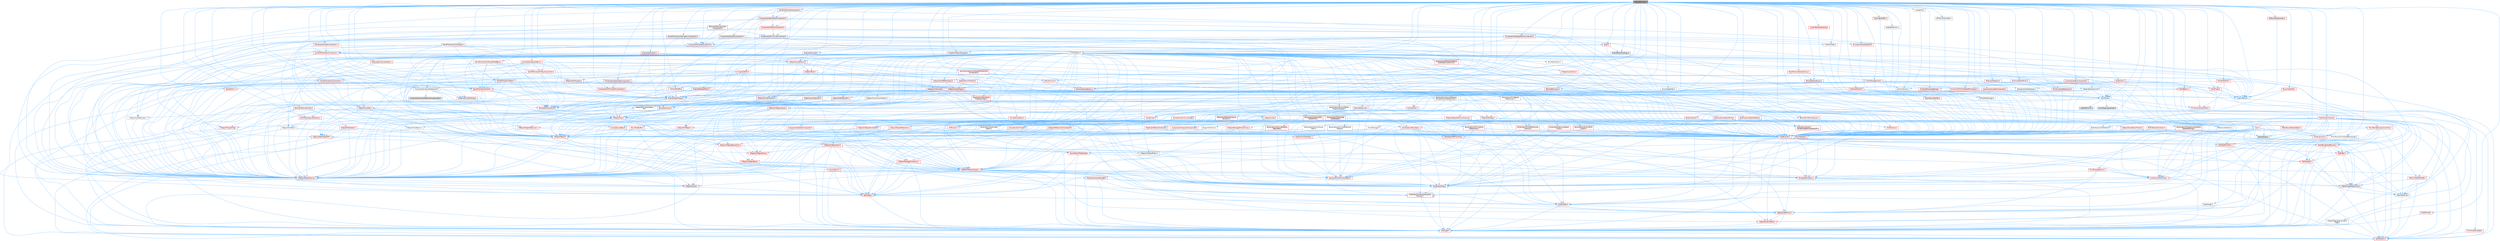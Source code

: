 digraph "EngineMinimal.h"
{
 // INTERACTIVE_SVG=YES
 // LATEX_PDF_SIZE
  bgcolor="transparent";
  edge [fontname=Helvetica,fontsize=10,labelfontname=Helvetica,labelfontsize=10];
  node [fontname=Helvetica,fontsize=10,shape=box,height=0.2,width=0.4];
  Node1 [id="Node000001",label="EngineMinimal.h",height=0.2,width=0.4,color="gray40", fillcolor="grey60", style="filled", fontcolor="black",tooltip=" "];
  Node1 -> Node2 [id="edge1_Node000001_Node000002",color="steelblue1",style="solid",tooltip=" "];
  Node2 [id="Node000002",label="Misc/MonolithicHeaderBoilerplate.h",height=0.2,width=0.4,color="grey40", fillcolor="white", style="filled",URL="$d5/d77/MonolithicHeaderBoilerplate_8h.html",tooltip=" "];
  Node2 -> Node3 [id="edge2_Node000002_Node000003",color="steelblue1",style="solid",tooltip=" "];
  Node3 [id="Node000003",label="CoreTypes.h",height=0.2,width=0.4,color="red", fillcolor="#FFF0F0", style="filled",URL="$dc/dec/CoreTypes_8h.html",tooltip=" "];
  Node3 -> Node4 [id="edge3_Node000003_Node000004",color="steelblue1",style="solid",tooltip=" "];
  Node4 [id="Node000004",label="HAL/Platform.h",height=0.2,width=0.4,color="red", fillcolor="#FFF0F0", style="filled",URL="$d9/dd0/Platform_8h.html",tooltip=" "];
  Node1 -> Node17 [id="edge4_Node000001_Node000017",color="steelblue1",style="solid",tooltip=" "];
  Node17 [id="Node000017",label="CoreUObject.h",height=0.2,width=0.4,color="grey40", fillcolor="white", style="filled",URL="$d0/ded/CoreUObject_8h.html",tooltip=" "];
  Node17 -> Node2 [id="edge5_Node000017_Node000002",color="steelblue1",style="solid",tooltip=" "];
  Node17 -> Node18 [id="edge6_Node000017_Node000018",color="steelblue1",style="solid",tooltip=" "];
  Node18 [id="Node000018",label="Core.h",height=0.2,width=0.4,color="red", fillcolor="#FFF0F0", style="filled",URL="$d6/dd7/Core_8h.html",tooltip=" "];
  Node18 -> Node2 [id="edge7_Node000018_Node000002",color="steelblue1",style="solid",tooltip=" "];
  Node18 -> Node19 [id="edge8_Node000018_Node000019",color="steelblue1",style="solid",tooltip=" "];
  Node19 [id="Node000019",label="CoreMinimal.h",height=0.2,width=0.4,color="red", fillcolor="#FFF0F0", style="filled",URL="$d7/d67/CoreMinimal_8h.html",tooltip=" "];
  Node19 -> Node3 [id="edge9_Node000019_Node000003",color="steelblue1",style="solid",tooltip=" "];
  Node19 -> Node45 [id="edge10_Node000019_Node000045",color="steelblue1",style="solid",tooltip=" "];
  Node45 [id="Node000045",label="HAL/PlatformMisc.h",height=0.2,width=0.4,color="red", fillcolor="#FFF0F0", style="filled",URL="$d0/df5/PlatformMisc_8h.html",tooltip=" "];
  Node45 -> Node3 [id="edge11_Node000045_Node000003",color="steelblue1",style="solid",tooltip=" "];
  Node19 -> Node114 [id="edge12_Node000019_Node000114",color="steelblue1",style="solid",tooltip=" "];
  Node114 [id="Node000114",label="Containers/ContainerAllocation\lPolicies.h",height=0.2,width=0.4,color="red", fillcolor="#FFF0F0", style="filled",URL="$d7/dff/ContainerAllocationPolicies_8h.html",tooltip=" "];
  Node114 -> Node3 [id="edge13_Node000114_Node000003",color="steelblue1",style="solid",tooltip=" "];
  Node114 -> Node114 [id="edge14_Node000114_Node000114",color="steelblue1",style="solid",tooltip=" "];
  Node19 -> Node138 [id="edge15_Node000019_Node000138",color="steelblue1",style="solid",tooltip=" "];
  Node138 [id="Node000138",label="Math/UnrealMathUtility.h",height=0.2,width=0.4,color="red", fillcolor="#FFF0F0", style="filled",URL="$db/db8/UnrealMathUtility_8h.html",tooltip=" "];
  Node138 -> Node3 [id="edge16_Node000138_Node000003",color="steelblue1",style="solid",tooltip=" "];
  Node138 -> Node25 [id="edge17_Node000138_Node000025",color="steelblue1",style="solid",tooltip=" "];
  Node25 [id="Node000025",label="Math/MathFwd.h",height=0.2,width=0.4,color="grey40", fillcolor="white", style="filled",URL="$d2/d10/MathFwd_8h.html",tooltip=" "];
  Node25 -> Node4 [id="edge18_Node000025_Node000004",color="steelblue1",style="solid",tooltip=" "];
  Node19 -> Node152 [id="edge19_Node000019_Node000152",color="steelblue1",style="solid",tooltip=" "];
  Node152 [id="Node000152",label="Containers/Array.h",height=0.2,width=0.4,color="red", fillcolor="#FFF0F0", style="filled",URL="$df/dd0/Array_8h.html",tooltip=" "];
  Node152 -> Node3 [id="edge20_Node000152_Node000003",color="steelblue1",style="solid",tooltip=" "];
  Node152 -> Node114 [id="edge21_Node000152_Node000114",color="steelblue1",style="solid",tooltip=" "];
  Node19 -> Node192 [id="edge22_Node000019_Node000192",color="steelblue1",style="solid",tooltip=" "];
  Node192 [id="Node000192",label="Templates/Function.h",height=0.2,width=0.4,color="red", fillcolor="#FFF0F0", style="filled",URL="$df/df5/Function_8h.html",tooltip=" "];
  Node192 -> Node3 [id="edge23_Node000192_Node000003",color="steelblue1",style="solid",tooltip=" "];
  Node192 -> Node138 [id="edge24_Node000192_Node000138",color="steelblue1",style="solid",tooltip=" "];
  Node19 -> Node225 [id="edge25_Node000019_Node000225",color="steelblue1",style="solid",tooltip=" "];
  Node225 [id="Node000225",label="Logging/LogCategory.h",height=0.2,width=0.4,color="red", fillcolor="#FFF0F0", style="filled",URL="$d9/d36/LogCategory_8h.html",tooltip=" "];
  Node225 -> Node3 [id="edge26_Node000225_Node000003",color="steelblue1",style="solid",tooltip=" "];
  Node19 -> Node226 [id="edge27_Node000019_Node000226",color="steelblue1",style="solid",tooltip=" "];
  Node226 [id="Node000226",label="Logging/LogMacros.h",height=0.2,width=0.4,color="red", fillcolor="#FFF0F0", style="filled",URL="$d0/d16/LogMacros_8h.html",tooltip=" "];
  Node226 -> Node3 [id="edge28_Node000226_Node000003",color="steelblue1",style="solid",tooltip=" "];
  Node226 -> Node225 [id="edge29_Node000226_Node000225",color="steelblue1",style="solid",tooltip=" "];
  Node19 -> Node238 [id="edge30_Node000019_Node000238",color="steelblue1",style="solid",tooltip=" "];
  Node238 [id="Node000238",label="CoreGlobals.h",height=0.2,width=0.4,color="red", fillcolor="#FFF0F0", style="filled",URL="$d5/d8c/CoreGlobals_8h.html",tooltip=" "];
  Node238 -> Node3 [id="edge31_Node000238_Node000003",color="steelblue1",style="solid",tooltip=" "];
  Node238 -> Node226 [id="edge32_Node000238_Node000226",color="steelblue1",style="solid",tooltip=" "];
  Node19 -> Node280 [id="edge33_Node000019_Node000280",color="steelblue1",style="solid",tooltip=" "];
  Node280 [id="Node000280",label="Math/Vector.h",height=0.2,width=0.4,color="red", fillcolor="#FFF0F0", style="filled",URL="$d6/dbe/Vector_8h.html",tooltip=" "];
  Node280 -> Node3 [id="edge34_Node000280_Node000003",color="steelblue1",style="solid",tooltip=" "];
  Node280 -> Node25 [id="edge35_Node000280_Node000025",color="steelblue1",style="solid",tooltip=" "];
  Node280 -> Node138 [id="edge36_Node000280_Node000138",color="steelblue1",style="solid",tooltip=" "];
  Node280 -> Node226 [id="edge37_Node000280_Node000226",color="steelblue1",style="solid",tooltip=" "];
  Node19 -> Node299 [id="edge38_Node000019_Node000299",color="steelblue1",style="solid",tooltip=" "];
  Node299 [id="Node000299",label="Math/Box.h",height=0.2,width=0.4,color="red", fillcolor="#FFF0F0", style="filled",URL="$de/d0f/Box_8h.html",tooltip=" "];
  Node299 -> Node3 [id="edge39_Node000299_Node000003",color="steelblue1",style="solid",tooltip=" "];
  Node299 -> Node25 [id="edge40_Node000299_Node000025",color="steelblue1",style="solid",tooltip=" "];
  Node299 -> Node138 [id="edge41_Node000299_Node000138",color="steelblue1",style="solid",tooltip=" "];
  Node299 -> Node280 [id="edge42_Node000299_Node000280",color="steelblue1",style="solid",tooltip=" "];
  Node19 -> Node310 [id="edge43_Node000019_Node000310",color="steelblue1",style="solid",tooltip=" "];
  Node310 [id="Node000310",label="Math/BoxSphereBounds.h",height=0.2,width=0.4,color="red", fillcolor="#FFF0F0", style="filled",URL="$d3/d0a/BoxSphereBounds_8h.html",tooltip=" "];
  Node310 -> Node3 [id="edge44_Node000310_Node000003",color="steelblue1",style="solid",tooltip=" "];
  Node310 -> Node25 [id="edge45_Node000310_Node000025",color="steelblue1",style="solid",tooltip=" "];
  Node310 -> Node138 [id="edge46_Node000310_Node000138",color="steelblue1",style="solid",tooltip=" "];
  Node310 -> Node226 [id="edge47_Node000310_Node000226",color="steelblue1",style="solid",tooltip=" "];
  Node310 -> Node280 [id="edge48_Node000310_Node000280",color="steelblue1",style="solid",tooltip=" "];
  Node310 -> Node299 [id="edge49_Node000310_Node000299",color="steelblue1",style="solid",tooltip=" "];
  Node18 -> Node45 [id="edge50_Node000018_Node000045",color="steelblue1",style="solid",tooltip=" "];
  Node18 -> Node225 [id="edge51_Node000018_Node000225",color="steelblue1",style="solid",tooltip=" "];
  Node18 -> Node226 [id="edge52_Node000018_Node000226",color="steelblue1",style="solid",tooltip=" "];
  Node18 -> Node138 [id="edge53_Node000018_Node000138",color="steelblue1",style="solid",tooltip=" "];
  Node18 -> Node192 [id="edge54_Node000018_Node000192",color="steelblue1",style="solid",tooltip=" "];
  Node18 -> Node114 [id="edge55_Node000018_Node000114",color="steelblue1",style="solid",tooltip=" "];
  Node18 -> Node238 [id="edge56_Node000018_Node000238",color="steelblue1",style="solid",tooltip=" "];
  Node18 -> Node152 [id="edge57_Node000018_Node000152",color="steelblue1",style="solid",tooltip=" "];
  Node18 -> Node190 [id="edge58_Node000018_Node000190",color="steelblue1",style="solid",tooltip=" "];
  Node190 [id="Node000190",label="Containers/ArrayView.h",height=0.2,width=0.4,color="red", fillcolor="#FFF0F0", style="filled",URL="$d7/df4/ArrayView_8h.html",tooltip=" "];
  Node190 -> Node3 [id="edge59_Node000190_Node000003",color="steelblue1",style="solid",tooltip=" "];
  Node190 -> Node152 [id="edge60_Node000190_Node000152",color="steelblue1",style="solid",tooltip=" "];
  Node190 -> Node138 [id="edge61_Node000190_Node000138",color="steelblue1",style="solid",tooltip=" "];
  Node18 -> Node408 [id="edge62_Node000018_Node000408",color="steelblue1",style="solid",tooltip=" "];
  Node408 [id="Node000408",label="Containers/List.h",height=0.2,width=0.4,color="red", fillcolor="#FFF0F0", style="filled",URL="$de/d88/List_8h.html",tooltip=" "];
  Node408 -> Node3 [id="edge63_Node000408_Node000003",color="steelblue1",style="solid",tooltip=" "];
  Node18 -> Node268 [id="edge64_Node000018_Node000268",color="steelblue1",style="solid",tooltip=" "];
  Node268 [id="Node000268",label="Templates/RefCounting.h",height=0.2,width=0.4,color="red", fillcolor="#FFF0F0", style="filled",URL="$d4/d7e/RefCounting_8h.html",tooltip=" "];
  Node268 -> Node3 [id="edge65_Node000268_Node000003",color="steelblue1",style="solid",tooltip=" "];
  Node18 -> Node280 [id="edge66_Node000018_Node000280",color="steelblue1",style="solid",tooltip=" "];
  Node18 -> Node299 [id="edge67_Node000018_Node000299",color="steelblue1",style="solid",tooltip=" "];
  Node18 -> Node310 [id="edge68_Node000018_Node000310",color="steelblue1",style="solid",tooltip=" "];
  Node18 -> Node415 [id="edge69_Node000018_Node000415",color="steelblue1",style="solid",tooltip=" "];
  Node415 [id="Node000415",label="Stats/Stats.h",height=0.2,width=0.4,color="red", fillcolor="#FFF0F0", style="filled",URL="$dc/d09/Stats_8h.html",tooltip=" "];
  Node415 -> Node238 [id="edge70_Node000415_Node000238",color="steelblue1",style="solid",tooltip=" "];
  Node415 -> Node3 [id="edge71_Node000415_Node000003",color="steelblue1",style="solid",tooltip=" "];
  Node17 -> Node564 [id="edge72_Node000017_Node000564",color="steelblue1",style="solid",tooltip=" "];
  Node564 [id="Node000564",label="Modules/ModuleManager.h",height=0.2,width=0.4,color="red", fillcolor="#FFF0F0", style="filled",URL="$d3/dd3/ModuleManager_8h.html",tooltip=" "];
  Node564 -> Node152 [id="edge73_Node000564_Node000152",color="steelblue1",style="solid",tooltip=" "];
  Node564 -> Node114 [id="edge74_Node000564_Node000114",color="steelblue1",style="solid",tooltip=" "];
  Node564 -> Node3 [id="edge75_Node000564_Node000003",color="steelblue1",style="solid",tooltip=" "];
  Node17 -> Node568 [id="edge76_Node000017_Node000568",color="steelblue1",style="solid",tooltip=" "];
  Node568 [id="Node000568",label="UObject/ScriptInterface.h",height=0.2,width=0.4,color="red", fillcolor="#FFF0F0", style="filled",URL="$da/d56/ScriptInterface_8h.html",tooltip=" "];
  Node568 -> Node569 [id="edge77_Node000568_Node000569",color="steelblue1",style="solid",tooltip=" "];
  Node569 [id="Node000569",label="UObject/UObjectGlobals.h",height=0.2,width=0.4,color="red", fillcolor="#FFF0F0", style="filled",URL="$d0/da9/UObjectGlobals_8h.html",tooltip=" "];
  Node569 -> Node152 [id="edge78_Node000569_Node000152",color="steelblue1",style="solid",tooltip=" "];
  Node569 -> Node190 [id="edge79_Node000569_Node000190",color="steelblue1",style="solid",tooltip=" "];
  Node569 -> Node114 [id="edge80_Node000569_Node000114",color="steelblue1",style="solid",tooltip=" "];
  Node569 -> Node238 [id="edge81_Node000569_Node000238",color="steelblue1",style="solid",tooltip=" "];
  Node569 -> Node3 [id="edge82_Node000569_Node000003",color="steelblue1",style="solid",tooltip=" "];
  Node569 -> Node226 [id="edge83_Node000569_Node000226",color="steelblue1",style="solid",tooltip=" "];
  Node569 -> Node571 [id="edge84_Node000569_Node000571",color="steelblue1",style="solid",tooltip=" "];
  Node571 [id="Node000571",label="Serialization/ArchiveUObject.h",height=0.2,width=0.4,color="red", fillcolor="#FFF0F0", style="filled",URL="$de/ddb/ArchiveUObject_8h.html",tooltip=" "];
  Node569 -> Node415 [id="edge85_Node000569_Node000415",color="steelblue1",style="solid",tooltip=" "];
  Node569 -> Node192 [id="edge86_Node000569_Node000192",color="steelblue1",style="solid",tooltip=" "];
  Node569 -> Node573 [id="edge87_Node000569_Node000573",color="steelblue1",style="solid",tooltip=" "];
  Node573 [id="Node000573",label="UObject/ObjectMacros.h",height=0.2,width=0.4,color="red", fillcolor="#FFF0F0", style="filled",URL="$d8/d8d/ObjectMacros_8h.html",tooltip=" "];
  Node573 -> Node574 [id="edge88_Node000573_Node000574",color="steelblue1",style="solid",tooltip=" "];
  Node574 [id="Node000574",label="UObject/Script.h",height=0.2,width=0.4,color="red", fillcolor="#FFF0F0", style="filled",URL="$de/dc6/Script_8h.html",tooltip=" "];
  Node574 -> Node415 [id="edge89_Node000574_Node000415",color="steelblue1",style="solid",tooltip=" "];
  Node569 -> Node574 [id="edge90_Node000569_Node000574",color="steelblue1",style="solid",tooltip=" "];
  Node568 -> Node587 [id="edge91_Node000568_Node000587",color="steelblue1",style="solid",tooltip=" "];
  Node587 [id="Node000587",label="Templates/Casts.h",height=0.2,width=0.4,color="red", fillcolor="#FFF0F0", style="filled",URL="$d4/d55/Casts_8h.html",tooltip=" "];
  Node587 -> Node3 [id="edge92_Node000587_Node000003",color="steelblue1",style="solid",tooltip=" "];
  Node587 -> Node588 [id="edge93_Node000587_Node000588",color="steelblue1",style="solid",tooltip=" "];
  Node588 [id="Node000588",label="UObject/Class.h",height=0.2,width=0.4,color="red", fillcolor="#FFF0F0", style="filled",URL="$d4/d05/Class_8h.html",tooltip=" "];
  Node588 -> Node152 [id="edge94_Node000588_Node000152",color="steelblue1",style="solid",tooltip=" "];
  Node588 -> Node3 [id="edge95_Node000588_Node000003",color="steelblue1",style="solid",tooltip=" "];
  Node588 -> Node225 [id="edge96_Node000588_Node000225",color="steelblue1",style="solid",tooltip=" "];
  Node588 -> Node226 [id="edge97_Node000588_Node000226",color="steelblue1",style="solid",tooltip=" "];
  Node588 -> Node25 [id="edge98_Node000588_Node000025",color="steelblue1",style="solid",tooltip=" "];
  Node588 -> Node591 [id="edge99_Node000588_Node000591",color="steelblue1",style="solid",tooltip=" "];
  Node591 [id="Node000591",label="UObject/CoreNative.h",height=0.2,width=0.4,color="grey40", fillcolor="white", style="filled",URL="$db/db9/CoreNative_8h.html",tooltip=" "];
  Node591 -> Node4 [id="edge100_Node000591_Node000004",color="steelblue1",style="solid",tooltip=" "];
  Node591 -> Node592 [id="edge101_Node000591_Node000592",color="steelblue1",style="solid",tooltip=" "];
  Node592 [id="Node000592",label="UObject/Object.h",height=0.2,width=0.4,color="red", fillcolor="#FFF0F0", style="filled",URL="$db/dbf/Object_8h.html",tooltip=" "];
  Node592 -> Node574 [id="edge102_Node000592_Node000574",color="steelblue1",style="solid",tooltip=" "];
  Node592 -> Node573 [id="edge103_Node000592_Node000573",color="steelblue1",style="solid",tooltip=" "];
  Node592 -> Node593 [id="edge104_Node000592_Node000593",color="steelblue1",style="solid",tooltip=" "];
  Node593 [id="Node000593",label="UObject/UObjectBaseUtility.h",height=0.2,width=0.4,color="red", fillcolor="#FFF0F0", style="filled",URL="$d2/df9/UObjectBaseUtility_8h.html",tooltip=" "];
  Node593 -> Node415 [id="edge105_Node000593_Node000415",color="steelblue1",style="solid",tooltip=" "];
  Node593 -> Node596 [id="edge106_Node000593_Node000596",color="steelblue1",style="solid",tooltip=" "];
  Node596 [id="Node000596",label="UObject/UObjectArray.h",height=0.2,width=0.4,color="red", fillcolor="#FFF0F0", style="filled",URL="$d1/dc1/UObjectArray_8h.html",tooltip=" "];
  Node596 -> Node597 [id="edge107_Node000596_Node000597",color="steelblue1",style="solid",tooltip=" "];
  Node597 [id="Node000597",label="UObject/UObjectBase.h",height=0.2,width=0.4,color="red", fillcolor="#FFF0F0", style="filled",URL="$df/d4a/UObjectBase_8h.html",tooltip=" "];
  Node597 -> Node415 [id="edge108_Node000597_Node000415",color="steelblue1",style="solid",tooltip=" "];
  Node597 -> Node573 [id="edge109_Node000597_Node000573",color="steelblue1",style="solid",tooltip=" "];
  Node597 -> Node569 [id="edge110_Node000597_Node000569",color="steelblue1",style="solid",tooltip=" "];
  Node593 -> Node597 [id="edge111_Node000593_Node000597",color="steelblue1",style="solid",tooltip=" "];
  Node593 -> Node600 [id="edge112_Node000593_Node000600",color="steelblue1",style="solid",tooltip=" "];
  Node600 [id="Node000600",label="UObject/UObjectMarks.h",height=0.2,width=0.4,color="grey40", fillcolor="white", style="filled",URL="$d1/dff/UObjectMarks_8h.html",tooltip=" "];
  Node600 -> Node152 [id="edge113_Node000600_Node000152",color="steelblue1",style="solid",tooltip=" "];
  Node591 -> Node574 [id="edge114_Node000591_Node000574",color="steelblue1",style="solid",tooltip=" "];
  Node588 -> Node605 [id="edge115_Node000588_Node000605",color="steelblue1",style="solid",tooltip=" "];
  Node605 [id="Node000605",label="UObject/GarbageCollection.h",height=0.2,width=0.4,color="red", fillcolor="#FFF0F0", style="filled",URL="$d1/d85/GarbageCollection_8h.html",tooltip=" "];
  Node605 -> Node3 [id="edge116_Node000605_Node000003",color="steelblue1",style="solid",tooltip=" "];
  Node605 -> Node226 [id="edge117_Node000605_Node000226",color="steelblue1",style="solid",tooltip=" "];
  Node605 -> Node415 [id="edge118_Node000605_Node000415",color="steelblue1",style="solid",tooltip=" "];
  Node605 -> Node569 [id="edge119_Node000605_Node000569",color="steelblue1",style="solid",tooltip=" "];
  Node588 -> Node592 [id="edge120_Node000588_Node000592",color="steelblue1",style="solid",tooltip=" "];
  Node588 -> Node573 [id="edge121_Node000588_Node000573",color="steelblue1",style="solid",tooltip=" "];
  Node588 -> Node616 [id="edge122_Node000588_Node000616",color="steelblue1",style="solid",tooltip=" "];
  Node616 [id="Node000616",label="UObject/PropertyTag.h",height=0.2,width=0.4,color="red", fillcolor="#FFF0F0", style="filled",URL="$d4/d43/PropertyTag_8h.html",tooltip=" "];
  Node616 -> Node3 [id="edge123_Node000616_Node000003",color="steelblue1",style="solid",tooltip=" "];
  Node588 -> Node574 [id="edge124_Node000588_Node000574",color="steelblue1",style="solid",tooltip=" "];
  Node588 -> Node569 [id="edge125_Node000588_Node000569",color="steelblue1",style="solid",tooltip=" "];
  Node587 -> Node592 [id="edge126_Node000587_Node000592",color="steelblue1",style="solid",tooltip=" "];
  Node587 -> Node573 [id="edge127_Node000587_Node000573",color="steelblue1",style="solid",tooltip=" "];
  Node17 -> Node574 [id="edge128_Node000017_Node000574",color="steelblue1",style="solid",tooltip=" "];
  Node17 -> Node620 [id="edge129_Node000017_Node000620",color="steelblue1",style="solid",tooltip=" "];
  Node620 [id="Node000620",label="UObject/ScriptMacros.h",height=0.2,width=0.4,color="red", fillcolor="#FFF0F0", style="filled",URL="$d9/d99/ScriptMacros_8h.html",tooltip=" "];
  Node620 -> Node574 [id="edge130_Node000620_Node000574",color="steelblue1",style="solid",tooltip=" "];
  Node620 -> Node568 [id="edge131_Node000620_Node000568",color="steelblue1",style="solid",tooltip=" "];
  Node620 -> Node621 [id="edge132_Node000620_Node000621",color="steelblue1",style="solid",tooltip=" "];
  Node621 [id="Node000621",label="UObject/UnrealType.h",height=0.2,width=0.4,color="red", fillcolor="#FFF0F0", style="filled",URL="$d6/d2f/UnrealType_8h.html",tooltip=" "];
  Node621 -> Node152 [id="edge133_Node000621_Node000152",color="steelblue1",style="solid",tooltip=" "];
  Node621 -> Node190 [id="edge134_Node000621_Node000190",color="steelblue1",style="solid",tooltip=" "];
  Node621 -> Node114 [id="edge135_Node000621_Node000114",color="steelblue1",style="solid",tooltip=" "];
  Node621 -> Node408 [id="edge136_Node000621_Node000408",color="steelblue1",style="solid",tooltip=" "];
  Node621 -> Node238 [id="edge137_Node000621_Node000238",color="steelblue1",style="solid",tooltip=" "];
  Node621 -> Node225 [id="edge138_Node000621_Node000225",color="steelblue1",style="solid",tooltip=" "];
  Node621 -> Node226 [id="edge139_Node000621_Node000226",color="steelblue1",style="solid",tooltip=" "];
  Node621 -> Node138 [id="edge140_Node000621_Node000138",color="steelblue1",style="solid",tooltip=" "];
  Node621 -> Node622 [id="edge141_Node000621_Node000622",color="steelblue1",style="solid",tooltip=" "];
  Node622 [id="Node000622",label="Serialization/Serialized\lPropertyScope.h",height=0.2,width=0.4,color="red", fillcolor="#FFF0F0", style="filled",URL="$d0/d29/SerializedPropertyScope_8h.html",tooltip=" "];
  Node621 -> Node587 [id="edge142_Node000621_Node000587",color="steelblue1",style="solid",tooltip=" "];
  Node621 -> Node588 [id="edge143_Node000621_Node000588",color="steelblue1",style="solid",tooltip=" "];
  Node621 -> Node624 [id="edge144_Node000621_Node000624",color="steelblue1",style="solid",tooltip=" "];
  Node624 [id="Node000624",label="UObject/LazyObjectPtr.h",height=0.2,width=0.4,color="red", fillcolor="#FFF0F0", style="filled",URL="$d0/d2a/LazyObjectPtr_8h.html",tooltip=" "];
  Node624 -> Node238 [id="edge145_Node000624_Node000238",color="steelblue1",style="solid",tooltip=" "];
  Node624 -> Node4 [id="edge146_Node000624_Node000004",color="steelblue1",style="solid",tooltip=" "];
  Node624 -> Node587 [id="edge147_Node000624_Node000587",color="steelblue1",style="solid",tooltip=" "];
  Node624 -> Node592 [id="edge148_Node000624_Node000592",color="steelblue1",style="solid",tooltip=" "];
  Node624 -> Node607 [id="edge149_Node000624_Node000607",color="steelblue1",style="solid",tooltip=" "];
  Node607 [id="Node000607",label="UObject/PersistentObject\lPtr.h",height=0.2,width=0.4,color="grey40", fillcolor="white", style="filled",URL="$d0/dda/PersistentObjectPtr_8h.html",tooltip=" "];
  Node607 -> Node592 [id="edge150_Node000607_Node000592",color="steelblue1",style="solid",tooltip=" "];
  Node607 -> Node608 [id="edge151_Node000607_Node000608",color="steelblue1",style="solid",tooltip=" "];
  Node608 [id="Node000608",label="UObject/WeakObjectPtr.h",height=0.2,width=0.4,color="red", fillcolor="#FFF0F0", style="filled",URL="$d6/d96/WeakObjectPtr_8h.html",tooltip=" "];
  Node608 -> Node3 [id="edge152_Node000608_Node000003",color="steelblue1",style="solid",tooltip=" "];
  Node608 -> Node596 [id="edge153_Node000608_Node000596",color="steelblue1",style="solid",tooltip=" "];
  Node621 -> Node592 [id="edge154_Node000621_Node000592",color="steelblue1",style="solid",tooltip=" "];
  Node621 -> Node573 [id="edge155_Node000621_Node000573",color="steelblue1",style="solid",tooltip=" "];
  Node621 -> Node607 [id="edge156_Node000621_Node000607",color="steelblue1",style="solid",tooltip=" "];
  Node621 -> Node616 [id="edge157_Node000621_Node000616",color="steelblue1",style="solid",tooltip=" "];
  Node621 -> Node568 [id="edge158_Node000621_Node000568",color="steelblue1",style="solid",tooltip=" "];
  Node621 -> Node625 [id="edge159_Node000621_Node000625",color="steelblue1",style="solid",tooltip=" "];
  Node625 [id="Node000625",label="UObject/SoftObjectPtr.h",height=0.2,width=0.4,color="red", fillcolor="#FFF0F0", style="filled",URL="$d8/d46/SoftObjectPtr_8h.html",tooltip=" "];
  Node625 -> Node592 [id="edge160_Node000625_Node000592",color="steelblue1",style="solid",tooltip=" "];
  Node625 -> Node587 [id="edge161_Node000625_Node000587",color="steelblue1",style="solid",tooltip=" "];
  Node625 -> Node607 [id="edge162_Node000625_Node000607",color="steelblue1",style="solid",tooltip=" "];
  Node621 -> Node569 [id="edge163_Node000621_Node000569",color="steelblue1",style="solid",tooltip=" "];
  Node621 -> Node608 [id="edge164_Node000621_Node000608",color="steelblue1",style="solid",tooltip=" "];
  Node620 -> Node634 [id="edge165_Node000620_Node000634",color="steelblue1",style="solid",tooltip=" "];
  Node634 [id="Node000634",label="UObject/Stack.h",height=0.2,width=0.4,color="red", fillcolor="#FFF0F0", style="filled",URL="$dc/db6/Stack_8h.html",tooltip=" "];
  Node634 -> Node574 [id="edge166_Node000634_Node000574",color="steelblue1",style="solid",tooltip=" "];
  Node634 -> Node587 [id="edge167_Node000634_Node000587",color="steelblue1",style="solid",tooltip=" "];
  Node634 -> Node621 [id="edge168_Node000634_Node000621",color="steelblue1",style="solid",tooltip=" "];
  Node634 -> Node635 [id="edge169_Node000634_Node000635",color="steelblue1",style="solid",tooltip=" "];
  Node635 [id="Node000635",label="UObject/EnumProperty.h",height=0.2,width=0.4,color="red", fillcolor="#FFF0F0", style="filled",URL="$de/d91/EnumProperty_8h.html",tooltip=" "];
  Node635 -> Node152 [id="edge170_Node000635_Node000152",color="steelblue1",style="solid",tooltip=" "];
  Node635 -> Node573 [id="edge171_Node000635_Node000573",color="steelblue1",style="solid",tooltip=" "];
  Node635 -> Node621 [id="edge172_Node000635_Node000621",color="steelblue1",style="solid",tooltip=" "];
  Node620 -> Node636 [id="edge173_Node000620_Node000636",color="steelblue1",style="solid",tooltip=" "];
  Node636 [id="Node000636",label="UObject/FieldPathProperty.h",height=0.2,width=0.4,color="red", fillcolor="#FFF0F0", style="filled",URL="$d9/d38/FieldPathProperty_8h.html",tooltip=" "];
  Node636 -> Node152 [id="edge174_Node000636_Node000152",color="steelblue1",style="solid",tooltip=" "];
  Node636 -> Node3 [id="edge175_Node000636_Node000003",color="steelblue1",style="solid",tooltip=" "];
  Node636 -> Node573 [id="edge176_Node000636_Node000573",color="steelblue1",style="solid",tooltip=" "];
  Node636 -> Node569 [id="edge177_Node000636_Node000569",color="steelblue1",style="solid",tooltip=" "];
  Node636 -> Node621 [id="edge178_Node000636_Node000621",color="steelblue1",style="solid",tooltip=" "];
  Node17 -> Node573 [id="edge179_Node000017_Node000573",color="steelblue1",style="solid",tooltip=" "];
  Node17 -> Node569 [id="edge180_Node000017_Node000569",color="steelblue1",style="solid",tooltip=" "];
  Node17 -> Node600 [id="edge181_Node000017_Node000600",color="steelblue1",style="solid",tooltip=" "];
  Node17 -> Node597 [id="edge182_Node000017_Node000597",color="steelblue1",style="solid",tooltip=" "];
  Node17 -> Node593 [id="edge183_Node000017_Node000593",color="steelblue1",style="solid",tooltip=" "];
  Node17 -> Node596 [id="edge184_Node000017_Node000596",color="steelblue1",style="solid",tooltip=" "];
  Node17 -> Node629 [id="edge185_Node000017_Node000629",color="steelblue1",style="solid",tooltip=" "];
  Node629 [id="Node000629",label="UObject/UObjectHash.h",height=0.2,width=0.4,color="red", fillcolor="#FFF0F0", style="filled",URL="$d2/ddf/UObjectHash_8h.html",tooltip=" "];
  Node629 -> Node152 [id="edge186_Node000629_Node000152",color="steelblue1",style="solid",tooltip=" "];
  Node629 -> Node190 [id="edge187_Node000629_Node000190",color="steelblue1",style="solid",tooltip=" "];
  Node629 -> Node3 [id="edge188_Node000629_Node000003",color="steelblue1",style="solid",tooltip=" "];
  Node629 -> Node415 [id="edge189_Node000629_Node000415",color="steelblue1",style="solid",tooltip=" "];
  Node629 -> Node192 [id="edge190_Node000629_Node000192",color="steelblue1",style="solid",tooltip=" "];
  Node629 -> Node573 [id="edge191_Node000629_Node000573",color="steelblue1",style="solid",tooltip=" "];
  Node629 -> Node596 [id="edge192_Node000629_Node000596",color="steelblue1",style="solid",tooltip=" "];
  Node17 -> Node608 [id="edge193_Node000017_Node000608",color="steelblue1",style="solid",tooltip=" "];
  Node17 -> Node592 [id="edge194_Node000017_Node000592",color="steelblue1",style="solid",tooltip=" "];
  Node17 -> Node591 [id="edge195_Node000017_Node000591",color="steelblue1",style="solid",tooltip=" "];
  Node17 -> Node638 [id="edge196_Node000017_Node000638",color="steelblue1",style="solid",tooltip=" "];
  Node638 [id="Node000638",label="UObject/UObjectIterator.h",height=0.2,width=0.4,color="red", fillcolor="#FFF0F0", style="filled",URL="$df/d91/UObjectIterator_8h.html",tooltip=" "];
  Node638 -> Node19 [id="edge197_Node000638_Node000019",color="steelblue1",style="solid",tooltip=" "];
  Node638 -> Node629 [id="edge198_Node000638_Node000629",color="steelblue1",style="solid",tooltip=" "];
  Node638 -> Node596 [id="edge199_Node000638_Node000596",color="steelblue1",style="solid",tooltip=" "];
  Node638 -> Node592 [id="edge200_Node000638_Node000592",color="steelblue1",style="solid",tooltip=" "];
  Node638 -> Node588 [id="edge201_Node000638_Node000588",color="steelblue1",style="solid",tooltip=" "];
  Node17 -> Node640 [id="edge202_Node000017_Node000640",color="steelblue1",style="solid",tooltip=" "];
  Node640 [id="Node000640",label="UObject/CoreNetTypes.h",height=0.2,width=0.4,color="grey40", fillcolor="white", style="filled",URL="$d1/dfa/CoreNetTypes_8h.html",tooltip=" "];
  Node640 -> Node573 [id="edge203_Node000640_Node000573",color="steelblue1",style="solid",tooltip=" "];
  Node17 -> Node641 [id="edge204_Node000017_Node000641",color="steelblue1",style="solid",tooltip=" "];
  Node641 [id="Node000641",label="UObject/CoreNet.h",height=0.2,width=0.4,color="red", fillcolor="#FFF0F0", style="filled",URL="$da/d1a/CoreNet_8h.html",tooltip=" "];
  Node641 -> Node152 [id="edge205_Node000641_Node000152",color="steelblue1",style="solid",tooltip=" "];
  Node641 -> Node588 [id="edge206_Node000641_Node000588",color="steelblue1",style="solid",tooltip=" "];
  Node641 -> Node640 [id="edge207_Node000641_Node000640",color="steelblue1",style="solid",tooltip=" "];
  Node641 -> Node592 [id="edge208_Node000641_Node000592",color="steelblue1",style="solid",tooltip=" "];
  Node641 -> Node573 [id="edge209_Node000641_Node000573",color="steelblue1",style="solid",tooltip=" "];
  Node641 -> Node569 [id="edge210_Node000641_Node000569",color="steelblue1",style="solid",tooltip=" "];
  Node641 -> Node608 [id="edge211_Node000641_Node000608",color="steelblue1",style="solid",tooltip=" "];
  Node17 -> Node571 [id="edge212_Node000017_Node000571",color="steelblue1",style="solid",tooltip=" "];
  Node17 -> Node605 [id="edge213_Node000017_Node000605",color="steelblue1",style="solid",tooltip=" "];
  Node17 -> Node642 [id="edge214_Node000017_Node000642",color="steelblue1",style="solid",tooltip=" "];
  Node642 [id="Node000642",label="Misc/TextBuffer.h",height=0.2,width=0.4,color="red", fillcolor="#FFF0F0", style="filled",URL="$d6/d3f/TextBuffer_8h.html",tooltip=" "];
  Node642 -> Node19 [id="edge215_Node000642_Node000019",color="steelblue1",style="solid",tooltip=" "];
  Node642 -> Node4 [id="edge216_Node000642_Node000004",color="steelblue1",style="solid",tooltip=" "];
  Node642 -> Node592 [id="edge217_Node000642_Node000592",color="steelblue1",style="solid",tooltip=" "];
  Node642 -> Node573 [id="edge218_Node000642_Node000573",color="steelblue1",style="solid",tooltip=" "];
  Node642 -> Node569 [id="edge219_Node000642_Node000569",color="steelblue1",style="solid",tooltip=" "];
  Node17 -> Node588 [id="edge220_Node000017_Node000588",color="steelblue1",style="solid",tooltip=" "];
  Node17 -> Node643 [id="edge221_Node000017_Node000643",color="steelblue1",style="solid",tooltip=" "];
  Node643 [id="Node000643",label="Templates/SubclassOf.h",height=0.2,width=0.4,color="red", fillcolor="#FFF0F0", style="filled",URL="$d5/db4/SubclassOf_8h.html",tooltip=" "];
  Node643 -> Node588 [id="edge222_Node000643_Node000588",color="steelblue1",style="solid",tooltip=" "];
  Node17 -> Node644 [id="edge223_Node000017_Node000644",color="steelblue1",style="solid",tooltip=" "];
  Node644 [id="Node000644",label="Serialization/PropertyLocalization\lDataGathering.h",height=0.2,width=0.4,color="red", fillcolor="#FFF0F0", style="filled",URL="$d7/d2c/PropertyLocalizationDataGathering_8h.html",tooltip=" "];
  Node644 -> Node152 [id="edge224_Node000644_Node000152",color="steelblue1",style="solid",tooltip=" "];
  Node644 -> Node19 [id="edge225_Node000644_Node000019",color="steelblue1",style="solid",tooltip=" "];
  Node644 -> Node4 [id="edge226_Node000644_Node000004",color="steelblue1",style="solid",tooltip=" "];
  Node644 -> Node192 [id="edge227_Node000644_Node000192",color="steelblue1",style="solid",tooltip=" "];
  Node17 -> Node647 [id="edge228_Node000017_Node000647",color="steelblue1",style="solid",tooltip=" "];
  Node647 [id="Node000647",label="UObject/StructOnScope.h",height=0.2,width=0.4,color="red", fillcolor="#FFF0F0", style="filled",URL="$df/dbd/StructOnScope_8h.html",tooltip=" "];
  Node647 -> Node588 [id="edge229_Node000647_Node000588",color="steelblue1",style="solid",tooltip=" "];
  Node647 -> Node608 [id="edge230_Node000647_Node000608",color="steelblue1",style="solid",tooltip=" "];
  Node647 -> Node587 [id="edge231_Node000647_Node000587",color="steelblue1",style="solid",tooltip=" "];
  Node17 -> Node587 [id="edge232_Node000017_Node000587",color="steelblue1",style="solid",tooltip=" "];
  Node17 -> Node607 [id="edge233_Node000017_Node000607",color="steelblue1",style="solid",tooltip=" "];
  Node17 -> Node624 [id="edge234_Node000017_Node000624",color="steelblue1",style="solid",tooltip=" "];
  Node17 -> Node625 [id="edge235_Node000017_Node000625",color="steelblue1",style="solid",tooltip=" "];
  Node17 -> Node648 [id="edge236_Node000017_Node000648",color="steelblue1",style="solid",tooltip=" "];
  Node648 [id="Node000648",label="UObject/Interface.h",height=0.2,width=0.4,color="grey40", fillcolor="white", style="filled",URL="$d7/d91/Interface_8h.html",tooltip=" "];
  Node648 -> Node4 [id="edge237_Node000648_Node000004",color="steelblue1",style="solid",tooltip=" "];
  Node648 -> Node592 [id="edge238_Node000648_Node000592",color="steelblue1",style="solid",tooltip=" "];
  Node648 -> Node573 [id="edge239_Node000648_Node000573",color="steelblue1",style="solid",tooltip=" "];
  Node648 -> Node569 [id="edge240_Node000648_Node000569",color="steelblue1",style="solid",tooltip=" "];
  Node17 -> Node649 [id="edge241_Node000017_Node000649",color="steelblue1",style="solid",tooltip=" "];
  Node649 [id="Node000649",label="UObject/LevelGuids.h",height=0.2,width=0.4,color="red", fillcolor="#FFF0F0", style="filled",URL="$d1/ddb/LevelGuids_8h.html",tooltip=" "];
  Node649 -> Node19 [id="edge242_Node000649_Node000019",color="steelblue1",style="solid",tooltip=" "];
  Node17 -> Node650 [id="edge243_Node000017_Node000650",color="steelblue1",style="solid",tooltip=" "];
  Node650 [id="Node000650",label="UObject/Package.h",height=0.2,width=0.4,color="red", fillcolor="#FFF0F0", style="filled",URL="$dd/d79/Package_8h.html",tooltip=" "];
  Node650 -> Node152 [id="edge244_Node000650_Node000152",color="steelblue1",style="solid",tooltip=" "];
  Node650 -> Node190 [id="edge245_Node000650_Node000190",color="steelblue1",style="solid",tooltip=" "];
  Node650 -> Node238 [id="edge246_Node000650_Node000238",color="steelblue1",style="solid",tooltip=" "];
  Node650 -> Node19 [id="edge247_Node000650_Node000019",color="steelblue1",style="solid",tooltip=" "];
  Node650 -> Node652 [id="edge248_Node000650_Node000652",color="steelblue1",style="solid",tooltip=" "];
  Node652 [id="Node000652",label="Misc/WorldCompositionUtility.h",height=0.2,width=0.4,color="red", fillcolor="#FFF0F0", style="filled",URL="$d4/de1/WorldCompositionUtility_8h.html",tooltip=" "];
  Node652 -> Node152 [id="edge249_Node000652_Node000152",color="steelblue1",style="solid",tooltip=" "];
  Node652 -> Node19 [id="edge250_Node000652_Node000019",color="steelblue1",style="solid",tooltip=" "];
  Node652 -> Node3 [id="edge251_Node000652_Node000003",color="steelblue1",style="solid",tooltip=" "];
  Node652 -> Node299 [id="edge252_Node000652_Node000299",color="steelblue1",style="solid",tooltip=" "];
  Node652 -> Node441 [id="edge253_Node000652_Node000441",color="steelblue1",style="solid",tooltip=" "];
  Node441 [id="Node000441",label="Math/UnrealMathSSE.h",height=0.2,width=0.4,color="red", fillcolor="#FFF0F0", style="filled",URL="$d0/d2f/UnrealMathSSE_8h.html",tooltip=" "];
  Node441 -> Node4 [id="edge254_Node000441_Node000004",color="steelblue1",style="solid",tooltip=" "];
  Node441 -> Node25 [id="edge255_Node000441_Node000025",color="steelblue1",style="solid",tooltip=" "];
  Node441 -> Node138 [id="edge256_Node000441_Node000138",color="steelblue1",style="solid",tooltip=" "];
  Node652 -> Node280 [id="edge257_Node000652_Node000280",color="steelblue1",style="solid",tooltip=" "];
  Node650 -> Node592 [id="edge258_Node000650_Node000592",color="steelblue1",style="solid",tooltip=" "];
  Node650 -> Node573 [id="edge259_Node000650_Node000573",color="steelblue1",style="solid",tooltip=" "];
  Node650 -> Node569 [id="edge260_Node000650_Node000569",color="steelblue1",style="solid",tooltip=" "];
  Node17 -> Node654 [id="edge261_Node000017_Node000654",color="steelblue1",style="solid",tooltip=" "];
  Node654 [id="Node000654",label="UObject/MetaData.h",height=0.2,width=0.4,color="red", fillcolor="#FFF0F0", style="filled",URL="$dd/d46/MetaData_8h.html",tooltip=" "];
  Node654 -> Node4 [id="edge262_Node000654_Node000004",color="steelblue1",style="solid",tooltip=" "];
  Node654 -> Node592 [id="edge263_Node000654_Node000592",color="steelblue1",style="solid",tooltip=" "];
  Node654 -> Node573 [id="edge264_Node000654_Node000573",color="steelblue1",style="solid",tooltip=" "];
  Node654 -> Node569 [id="edge265_Node000654_Node000569",color="steelblue1",style="solid",tooltip=" "];
  Node654 -> Node608 [id="edge266_Node000654_Node000608",color="steelblue1",style="solid",tooltip=" "];
  Node17 -> Node656 [id="edge267_Node000017_Node000656",color="steelblue1",style="solid",tooltip=" "];
  Node656 [id="Node000656",label="UObject/DebugSerialization\lFlags.h",height=0.2,width=0.4,color="grey40", fillcolor="white", style="filled",URL="$d7/da1/DebugSerializationFlags_8h.html",tooltip=" "];
  Node656 -> Node3 [id="edge268_Node000656_Node000003",color="steelblue1",style="solid",tooltip=" "];
  Node17 -> Node616 [id="edge269_Node000017_Node000616",color="steelblue1",style="solid",tooltip=" "];
  Node17 -> Node622 [id="edge270_Node000017_Node000622",color="steelblue1",style="solid",tooltip=" "];
  Node17 -> Node621 [id="edge271_Node000017_Node000621",color="steelblue1",style="solid",tooltip=" "];
  Node17 -> Node635 [id="edge272_Node000017_Node000635",color="steelblue1",style="solid",tooltip=" "];
  Node17 -> Node657 [id="edge273_Node000017_Node000657",color="steelblue1",style="solid",tooltip=" "];
  Node657 [id="Node000657",label="UObject/TextProperty.h",height=0.2,width=0.4,color="red", fillcolor="#FFF0F0", style="filled",URL="$d5/d51/TextProperty_8h.html",tooltip=" "];
  Node657 -> Node3 [id="edge274_Node000657_Node000003",color="steelblue1",style="solid",tooltip=" "];
  Node657 -> Node573 [id="edge275_Node000657_Node000573",color="steelblue1",style="solid",tooltip=" "];
  Node657 -> Node569 [id="edge276_Node000657_Node000569",color="steelblue1",style="solid",tooltip=" "];
  Node657 -> Node621 [id="edge277_Node000657_Node000621",color="steelblue1",style="solid",tooltip=" "];
  Node17 -> Node636 [id="edge278_Node000017_Node000636",color="steelblue1",style="solid",tooltip=" "];
  Node17 -> Node634 [id="edge279_Node000017_Node000634",color="steelblue1",style="solid",tooltip=" "];
  Node17 -> Node658 [id="edge280_Node000017_Node000658",color="steelblue1",style="solid",tooltip=" "];
  Node658 [id="Node000658",label="UObject/ObjectRedirector.h",height=0.2,width=0.4,color="red", fillcolor="#FFF0F0", style="filled",URL="$de/d64/ObjectRedirector_8h.html",tooltip=" "];
  Node658 -> Node152 [id="edge281_Node000658_Node000152",color="steelblue1",style="solid",tooltip=" "];
  Node658 -> Node19 [id="edge282_Node000658_Node000019",color="steelblue1",style="solid",tooltip=" "];
  Node658 -> Node3 [id="edge283_Node000658_Node000003",color="steelblue1",style="solid",tooltip=" "];
  Node658 -> Node592 [id="edge284_Node000658_Node000592",color="steelblue1",style="solid",tooltip=" "];
  Node658 -> Node573 [id="edge285_Node000658_Node000573",color="steelblue1",style="solid",tooltip=" "];
  Node658 -> Node569 [id="edge286_Node000658_Node000569",color="steelblue1",style="solid",tooltip=" "];
  Node17 -> Node659 [id="edge287_Node000017_Node000659",color="steelblue1",style="solid",tooltip=" "];
  Node659 [id="Node000659",label="UObject/UObjectAnnotation.h",height=0.2,width=0.4,color="red", fillcolor="#FFF0F0", style="filled",URL="$d9/d17/UObjectAnnotation_8h.html",tooltip=" "];
  Node659 -> Node596 [id="edge288_Node000659_Node000596",color="steelblue1",style="solid",tooltip=" "];
  Node659 -> Node593 [id="edge289_Node000659_Node000593",color="steelblue1",style="solid",tooltip=" "];
  Node17 -> Node660 [id="edge290_Node000017_Node000660",color="steelblue1",style="solid",tooltip=" "];
  Node660 [id="Node000660",label="UObject/ObjectMemoryAnalyzer.h",height=0.2,width=0.4,color="red", fillcolor="#FFF0F0", style="filled",URL="$d7/d08/ObjectMemoryAnalyzer_8h.html",tooltip=" "];
  Node660 -> Node152 [id="edge291_Node000660_Node000152",color="steelblue1",style="solid",tooltip=" "];
  Node660 -> Node19 [id="edge292_Node000660_Node000019",color="steelblue1",style="solid",tooltip=" "];
  Node660 -> Node659 [id="edge293_Node000660_Node000659",color="steelblue1",style="solid",tooltip=" "];
  Node17 -> Node661 [id="edge294_Node000017_Node000661",color="steelblue1",style="solid",tooltip=" "];
  Node661 [id="Node000661",label="UObject/ReferenceChainSearch.h",height=0.2,width=0.4,color="red", fillcolor="#FFF0F0", style="filled",URL="$d3/db7/ReferenceChainSearch_8h.html",tooltip=" "];
  Node661 -> Node152 [id="edge295_Node000661_Node000152",color="steelblue1",style="solid",tooltip=" "];
  Node661 -> Node19 [id="edge296_Node000661_Node000019",color="steelblue1",style="solid",tooltip=" "];
  Node661 -> Node3 [id="edge297_Node000661_Node000003",color="steelblue1",style="solid",tooltip=" "];
  Node661 -> Node605 [id="edge298_Node000661_Node000605",color="steelblue1",style="solid",tooltip=" "];
  Node661 -> Node573 [id="edge299_Node000661_Node000573",color="steelblue1",style="solid",tooltip=" "];
  Node661 -> Node569 [id="edge300_Node000661_Node000569",color="steelblue1",style="solid",tooltip=" "];
  Node17 -> Node678 [id="edge301_Node000017_Node000678",color="steelblue1",style="solid",tooltip=" "];
  Node678 [id="Node000678",label="Async/AsyncFileHandle.h",height=0.2,width=0.4,color="red", fillcolor="#FFF0F0", style="filled",URL="$df/dc4/AsyncFileHandle_8h.html",tooltip=" "];
  Node678 -> Node3 [id="edge302_Node000678_Node000003",color="steelblue1",style="solid",tooltip=" "];
  Node678 -> Node192 [id="edge303_Node000678_Node000192",color="steelblue1",style="solid",tooltip=" "];
  Node678 -> Node415 [id="edge304_Node000678_Node000415",color="steelblue1",style="solid",tooltip=" "];
  Node17 -> Node679 [id="edge305_Node000017_Node000679",color="steelblue1",style="solid",tooltip=" "];
  Node679 [id="Node000679",label="Internationalization\l/TextPackageNamespaceUtil.h",height=0.2,width=0.4,color="red", fillcolor="#FFF0F0", style="filled",URL="$d4/d62/TextPackageNamespaceUtil_8h.html",tooltip=" "];
  Node679 -> Node19 [id="edge306_Node000679_Node000019",color="steelblue1",style="solid",tooltip=" "];
  Node17 -> Node681 [id="edge307_Node000017_Node000681",color="steelblue1",style="solid",tooltip=" "];
  Node681 [id="Node000681",label="Serialization/ArchiveCount\lMem.h",height=0.2,width=0.4,color="grey40", fillcolor="white", style="filled",URL="$dc/dfd/ArchiveCountMem_8h.html",tooltip=" "];
  Node681 -> Node19 [id="edge308_Node000681_Node000019",color="steelblue1",style="solid",tooltip=" "];
  Node681 -> Node592 [id="edge309_Node000681_Node000592",color="steelblue1",style="solid",tooltip=" "];
  Node681 -> Node571 [id="edge310_Node000681_Node000571",color="steelblue1",style="solid",tooltip=" "];
  Node17 -> Node682 [id="edge311_Node000017_Node000682",color="steelblue1",style="solid",tooltip=" "];
  Node682 [id="Node000682",label="Serialization/ObjectAndName\lAsStringProxyArchive.h",height=0.2,width=0.4,color="red", fillcolor="#FFF0F0", style="filled",URL="$d1/d2d/ObjectAndNameAsStringProxyArchive_8h.html",tooltip=" "];
  Node682 -> Node19 [id="edge312_Node000682_Node000019",color="steelblue1",style="solid",tooltip=" "];
  Node17 -> Node683 [id="edge313_Node000017_Node000683",color="steelblue1",style="solid",tooltip=" "];
  Node683 [id="Node000683",label="Serialization/ObjectWriter.h",height=0.2,width=0.4,color="red", fillcolor="#FFF0F0", style="filled",URL="$db/dfd/ObjectWriter_8h.html",tooltip=" "];
  Node683 -> Node152 [id="edge314_Node000683_Node000152",color="steelblue1",style="solid",tooltip=" "];
  Node683 -> Node238 [id="edge315_Node000683_Node000238",color="steelblue1",style="solid",tooltip=" "];
  Node683 -> Node19 [id="edge316_Node000683_Node000019",color="steelblue1",style="solid",tooltip=" "];
  Node683 -> Node4 [id="edge317_Node000683_Node000004",color="steelblue1",style="solid",tooltip=" "];
  Node683 -> Node679 [id="edge318_Node000683_Node000679",color="steelblue1",style="solid",tooltip=" "];
  Node683 -> Node592 [id="edge319_Node000683_Node000592",color="steelblue1",style="solid",tooltip=" "];
  Node17 -> Node684 [id="edge320_Node000017_Node000684",color="steelblue1",style="solid",tooltip=" "];
  Node684 [id="Node000684",label="Serialization/ObjectReader.h",height=0.2,width=0.4,color="red", fillcolor="#FFF0F0", style="filled",URL="$de/d04/ObjectReader_8h.html",tooltip=" "];
  Node684 -> Node152 [id="edge321_Node000684_Node000152",color="steelblue1",style="solid",tooltip=" "];
  Node684 -> Node238 [id="edge322_Node000684_Node000238",color="steelblue1",style="solid",tooltip=" "];
  Node684 -> Node19 [id="edge323_Node000684_Node000019",color="steelblue1",style="solid",tooltip=" "];
  Node684 -> Node4 [id="edge324_Node000684_Node000004",color="steelblue1",style="solid",tooltip=" "];
  Node684 -> Node679 [id="edge325_Node000684_Node000679",color="steelblue1",style="solid",tooltip=" "];
  Node684 -> Node592 [id="edge326_Node000684_Node000592",color="steelblue1",style="solid",tooltip=" "];
  Node17 -> Node685 [id="edge327_Node000017_Node000685",color="steelblue1",style="solid",tooltip=" "];
  Node685 [id="Node000685",label="Serialization/ArchiveShow\lReferences.h",height=0.2,width=0.4,color="red", fillcolor="#FFF0F0", style="filled",URL="$db/d28/ArchiveShowReferences_8h.html",tooltip=" "];
  Node685 -> Node152 [id="edge328_Node000685_Node000152",color="steelblue1",style="solid",tooltip=" "];
  Node685 -> Node19 [id="edge329_Node000685_Node000019",color="steelblue1",style="solid",tooltip=" "];
  Node685 -> Node4 [id="edge330_Node000685_Node000004",color="steelblue1",style="solid",tooltip=" "];
  Node685 -> Node571 [id="edge331_Node000685_Node000571",color="steelblue1",style="solid",tooltip=" "];
  Node17 -> Node686 [id="edge332_Node000017_Node000686",color="steelblue1",style="solid",tooltip=" "];
  Node686 [id="Node000686",label="Serialization/FindReferencers\lArchive.h",height=0.2,width=0.4,color="red", fillcolor="#FFF0F0", style="filled",URL="$d5/d8f/FindReferencersArchive_8h.html",tooltip=" "];
  Node686 -> Node152 [id="edge333_Node000686_Node000152",color="steelblue1",style="solid",tooltip=" "];
  Node686 -> Node190 [id="edge334_Node000686_Node000190",color="steelblue1",style="solid",tooltip=" "];
  Node686 -> Node19 [id="edge335_Node000686_Node000019",color="steelblue1",style="solid",tooltip=" "];
  Node686 -> Node571 [id="edge336_Node000686_Node000571",color="steelblue1",style="solid",tooltip=" "];
  Node17 -> Node687 [id="edge337_Node000017_Node000687",color="steelblue1",style="solid",tooltip=" "];
  Node687 [id="Node000687",label="Serialization/FindObject\lReferencers.h",height=0.2,width=0.4,color="grey40", fillcolor="white", style="filled",URL="$dc/dab/FindObjectReferencers_8h.html",tooltip=" "];
  Node687 -> Node19 [id="edge338_Node000687_Node000019",color="steelblue1",style="solid",tooltip=" "];
  Node687 -> Node650 [id="edge339_Node000687_Node000650",color="steelblue1",style="solid",tooltip=" "];
  Node687 -> Node638 [id="edge340_Node000687_Node000638",color="steelblue1",style="solid",tooltip=" "];
  Node687 -> Node686 [id="edge341_Node000687_Node000686",color="steelblue1",style="solid",tooltip=" "];
  Node17 -> Node688 [id="edge342_Node000017_Node000688",color="steelblue1",style="solid",tooltip=" "];
  Node688 [id="Node000688",label="Serialization/ArchiveFind\lCulprit.h",height=0.2,width=0.4,color="red", fillcolor="#FFF0F0", style="filled",URL="$de/d30/ArchiveFindCulprit_8h.html",tooltip=" "];
  Node688 -> Node152 [id="edge343_Node000688_Node000152",color="steelblue1",style="solid",tooltip=" "];
  Node688 -> Node19 [id="edge344_Node000688_Node000019",color="steelblue1",style="solid",tooltip=" "];
  Node688 -> Node4 [id="edge345_Node000688_Node000004",color="steelblue1",style="solid",tooltip=" "];
  Node688 -> Node571 [id="edge346_Node000688_Node000571",color="steelblue1",style="solid",tooltip=" "];
  Node17 -> Node689 [id="edge347_Node000017_Node000689",color="steelblue1",style="solid",tooltip=" "];
  Node689 [id="Node000689",label="Serialization/Duplicated\lObject.h",height=0.2,width=0.4,color="grey40", fillcolor="white", style="filled",URL="$d9/d5a/DuplicatedObject_8h.html",tooltip=" "];
  Node689 -> Node19 [id="edge348_Node000689_Node000019",color="steelblue1",style="solid",tooltip=" "];
  Node689 -> Node608 [id="edge349_Node000689_Node000608",color="steelblue1",style="solid",tooltip=" "];
  Node17 -> Node690 [id="edge350_Node000017_Node000690",color="steelblue1",style="solid",tooltip=" "];
  Node690 [id="Node000690",label="Serialization/Duplicated\lDataReader.h",height=0.2,width=0.4,color="red", fillcolor="#FFF0F0", style="filled",URL="$d9/d7b/DuplicatedDataReader_8h.html",tooltip=" "];
  Node690 -> Node19 [id="edge351_Node000690_Node000019",color="steelblue1",style="solid",tooltip=" "];
  Node690 -> Node571 [id="edge352_Node000690_Node000571",color="steelblue1",style="solid",tooltip=" "];
  Node690 -> Node659 [id="edge353_Node000690_Node000659",color="steelblue1",style="solid",tooltip=" "];
  Node690 -> Node689 [id="edge354_Node000690_Node000689",color="steelblue1",style="solid",tooltip=" "];
  Node690 -> Node268 [id="edge355_Node000690_Node000268",color="steelblue1",style="solid",tooltip=" "];
  Node17 -> Node693 [id="edge356_Node000017_Node000693",color="steelblue1",style="solid",tooltip=" "];
  Node693 [id="Node000693",label="Serialization/Duplicated\lDataWriter.h",height=0.2,width=0.4,color="red", fillcolor="#FFF0F0", style="filled",URL="$db/d02/DuplicatedDataWriter_8h.html",tooltip=" "];
  Node693 -> Node19 [id="edge357_Node000693_Node000019",color="steelblue1",style="solid",tooltip=" "];
  Node693 -> Node571 [id="edge358_Node000693_Node000571",color="steelblue1",style="solid",tooltip=" "];
  Node693 -> Node659 [id="edge359_Node000693_Node000659",color="steelblue1",style="solid",tooltip=" "];
  Node693 -> Node689 [id="edge360_Node000693_Node000689",color="steelblue1",style="solid",tooltip=" "];
  Node693 -> Node268 [id="edge361_Node000693_Node000268",color="steelblue1",style="solid",tooltip=" "];
  Node17 -> Node694 [id="edge362_Node000017_Node000694",color="steelblue1",style="solid",tooltip=" "];
  Node694 [id="Node000694",label="Serialization/ArchiveReplace\lObjectRef.h",height=0.2,width=0.4,color="red", fillcolor="#FFF0F0", style="filled",URL="$db/d36/ArchiveReplaceObjectRef_8h.html",tooltip=" "];
  Node694 -> Node19 [id="edge363_Node000694_Node000019",color="steelblue1",style="solid",tooltip=" "];
  Node694 -> Node571 [id="edge364_Node000694_Node000571",color="steelblue1",style="solid",tooltip=" "];
  Node694 -> Node592 [id="edge365_Node000694_Node000592",color="steelblue1",style="solid",tooltip=" "];
  Node17 -> Node695 [id="edge366_Node000017_Node000695",color="steelblue1",style="solid",tooltip=" "];
  Node695 [id="Node000695",label="Serialization/ArchiveReplace\lOrClearExternalReferences.h",height=0.2,width=0.4,color="grey40", fillcolor="white", style="filled",URL="$d1/d53/ArchiveReplaceOrClearExternalReferences_8h.html",tooltip=" "];
  Node695 -> Node19 [id="edge367_Node000695_Node000019",color="steelblue1",style="solid",tooltip=" "];
  Node695 -> Node587 [id="edge368_Node000695_Node000587",color="steelblue1",style="solid",tooltip=" "];
  Node695 -> Node650 [id="edge369_Node000695_Node000650",color="steelblue1",style="solid",tooltip=" "];
  Node695 -> Node694 [id="edge370_Node000695_Node000694",color="steelblue1",style="solid",tooltip=" "];
  Node17 -> Node696 [id="edge371_Node000017_Node000696",color="steelblue1",style="solid",tooltip=" "];
  Node696 [id="Node000696",label="Serialization/ArchiveObject\lPropertyMapper.h",height=0.2,width=0.4,color="grey40", fillcolor="white", style="filled",URL="$dc/d9a/ArchiveObjectPropertyMapper_8h.html",tooltip=" "];
  Node696 -> Node19 [id="edge372_Node000696_Node000019",color="steelblue1",style="solid",tooltip=" "];
  Node696 -> Node571 [id="edge373_Node000696_Node000571",color="steelblue1",style="solid",tooltip=" "];
  Node696 -> Node588 [id="edge374_Node000696_Node000588",color="steelblue1",style="solid",tooltip=" "];
  Node17 -> Node697 [id="edge375_Node000017_Node000697",color="steelblue1",style="solid",tooltip=" "];
  Node697 [id="Node000697",label="Serialization/ArchiveReference\lMarker.h",height=0.2,width=0.4,color="grey40", fillcolor="white", style="filled",URL="$da/dda/ArchiveReferenceMarker_8h.html",tooltip=" "];
  Node697 -> Node19 [id="edge376_Node000697_Node000019",color="steelblue1",style="solid",tooltip=" "];
  Node697 -> Node592 [id="edge377_Node000697_Node000592",color="steelblue1",style="solid",tooltip=" "];
  Node697 -> Node571 [id="edge378_Node000697_Node000571",color="steelblue1",style="solid",tooltip=" "];
  Node17 -> Node698 [id="edge379_Node000017_Node000698",color="steelblue1",style="solid",tooltip=" "];
  Node698 [id="Node000698",label="Serialization/ArchiveObject\lCrc32.h",height=0.2,width=0.4,color="red", fillcolor="#FFF0F0", style="filled",URL="$d8/d12/ArchiveObjectCrc32_8h.html",tooltip=" "];
  Node698 -> Node152 [id="edge380_Node000698_Node000152",color="steelblue1",style="solid",tooltip=" "];
  Node698 -> Node19 [id="edge381_Node000698_Node000019",color="steelblue1",style="solid",tooltip=" "];
  Node698 -> Node4 [id="edge382_Node000698_Node000004",color="steelblue1",style="solid",tooltip=" "];
  Node698 -> Node571 [id="edge383_Node000698_Node000571",color="steelblue1",style="solid",tooltip=" "];
  Node17 -> Node699 [id="edge384_Node000017_Node000699",color="steelblue1",style="solid",tooltip=" "];
  Node699 [id="Node000699",label="Misc/PackageName.h",height=0.2,width=0.4,color="red", fillcolor="#FFF0F0", style="filled",URL="$d1/dc7/PackageName_8h.html",tooltip=" "];
  Node699 -> Node152 [id="edge385_Node000699_Node000152",color="steelblue1",style="solid",tooltip=" "];
  Node699 -> Node190 [id="edge386_Node000699_Node000190",color="steelblue1",style="solid",tooltip=" "];
  Node699 -> Node4 [id="edge387_Node000699_Node000004",color="steelblue1",style="solid",tooltip=" "];
  Node699 -> Node226 [id="edge388_Node000699_Node000226",color="steelblue1",style="solid",tooltip=" "];
  Node699 -> Node192 [id="edge389_Node000699_Node000192",color="steelblue1",style="solid",tooltip=" "];
  Node17 -> Node700 [id="edge390_Node000017_Node000700",color="steelblue1",style="solid",tooltip=" "];
  Node700 [id="Node000700",label="UObject/ConstructorHelpers.h",height=0.2,width=0.4,color="grey40", fillcolor="white", style="filled",URL="$db/d1c/ConstructorHelpers_8h.html",tooltip=" "];
  Node700 -> Node19 [id="edge391_Node000700_Node000019",color="steelblue1",style="solid",tooltip=" "];
  Node700 -> Node643 [id="edge392_Node000700_Node000643",color="steelblue1",style="solid",tooltip=" "];
  Node700 -> Node610 [id="edge393_Node000700_Node000610",color="steelblue1",style="solid",tooltip=" "];
  Node610 [id="Node000610",label="UObject/GCObject.h",height=0.2,width=0.4,color="red", fillcolor="#FFF0F0", style="filled",URL="$db/d9c/GCObject_8h.html",tooltip=" "];
  Node610 -> Node19 [id="edge394_Node000610_Node000019",color="steelblue1",style="solid",tooltip=" "];
  Node610 -> Node573 [id="edge395_Node000610_Node000573",color="steelblue1",style="solid",tooltip=" "];
  Node610 -> Node592 [id="edge396_Node000610_Node000592",color="steelblue1",style="solid",tooltip=" "];
  Node17 -> Node701 [id="edge397_Node000017_Node000701",color="steelblue1",style="solid",tooltip=" "];
  Node701 [id="Node000701",label="Async/Async.h",height=0.2,width=0.4,color="red", fillcolor="#FFF0F0", style="filled",URL="$d7/ddf/Async_8h.html",tooltip=" "];
  Node701 -> Node3 [id="edge398_Node000701_Node000003",color="steelblue1",style="solid",tooltip=" "];
  Node701 -> Node415 [id="edge399_Node000701_Node000415",color="steelblue1",style="solid",tooltip=" "];
  Node701 -> Node192 [id="edge400_Node000701_Node000192",color="steelblue1",style="solid",tooltip=" "];
  Node17 -> Node702 [id="edge401_Node000017_Node000702",color="steelblue1",style="solid",tooltip=" "];
  Node702 [id="Node000702",label="Serialization/BulkData.h",height=0.2,width=0.4,color="red", fillcolor="#FFF0F0", style="filled",URL="$d4/d8e/BulkData_8h.html",tooltip=" "];
  Node702 -> Node678 [id="edge402_Node000702_Node000678",color="steelblue1",style="solid",tooltip=" "];
  Node702 -> Node152 [id="edge403_Node000702_Node000152",color="steelblue1",style="solid",tooltip=" "];
  Node702 -> Node114 [id="edge404_Node000702_Node000114",color="steelblue1",style="solid",tooltip=" "];
  Node702 -> Node19 [id="edge405_Node000702_Node000019",color="steelblue1",style="solid",tooltip=" "];
  Node702 -> Node3 [id="edge406_Node000702_Node000003",color="steelblue1",style="solid",tooltip=" "];
  Node702 -> Node192 [id="edge407_Node000702_Node000192",color="steelblue1",style="solid",tooltip=" "];
  Node702 -> Node268 [id="edge408_Node000702_Node000268",color="steelblue1",style="solid",tooltip=" "];
  Node17 -> Node713 [id="edge409_Node000017_Node000713",color="steelblue1",style="solid",tooltip=" "];
  Node713 [id="Node000713",label="UObject/PackageFileSummary.h",height=0.2,width=0.4,color="red", fillcolor="#FFF0F0", style="filled",URL="$d3/d63/PackageFileSummary_8h.html",tooltip=" "];
  Node713 -> Node152 [id="edge410_Node000713_Node000152",color="steelblue1",style="solid",tooltip=" "];
  Node713 -> Node19 [id="edge411_Node000713_Node000019",color="steelblue1",style="solid",tooltip=" "];
  Node713 -> Node3 [id="edge412_Node000713_Node000003",color="steelblue1",style="solid",tooltip=" "];
  Node17 -> Node715 [id="edge413_Node000017_Node000715",color="steelblue1",style="solid",tooltip=" "];
  Node715 [id="Node000715",label="UObject/ObjectResource.h",height=0.2,width=0.4,color="red", fillcolor="#FFF0F0", style="filled",URL="$d5/d42/ObjectResource_8h.html",tooltip=" "];
  Node715 -> Node19 [id="edge414_Node000715_Node000019",color="steelblue1",style="solid",tooltip=" "];
  Node715 -> Node3 [id="edge415_Node000715_Node000003",color="steelblue1",style="solid",tooltip=" "];
  Node715 -> Node573 [id="edge416_Node000715_Node000573",color="steelblue1",style="solid",tooltip=" "];
  Node17 -> Node716 [id="edge417_Node000017_Node000716",color="steelblue1",style="solid",tooltip=" "];
  Node716 [id="Node000716",label="UObject/Linker.h",height=0.2,width=0.4,color="red", fillcolor="#FFF0F0", style="filled",URL="$d8/d3d/Linker_8h.html",tooltip=" "];
  Node716 -> Node152 [id="edge418_Node000716_Node000152",color="steelblue1",style="solid",tooltip=" "];
  Node716 -> Node190 [id="edge419_Node000716_Node000190",color="steelblue1",style="solid",tooltip=" "];
  Node716 -> Node19 [id="edge420_Node000716_Node000019",color="steelblue1",style="solid",tooltip=" "];
  Node716 -> Node3 [id="edge421_Node000716_Node000003",color="steelblue1",style="solid",tooltip=" "];
  Node716 -> Node226 [id="edge422_Node000716_Node000226",color="steelblue1",style="solid",tooltip=" "];
  Node716 -> Node268 [id="edge423_Node000716_Node000268",color="steelblue1",style="solid",tooltip=" "];
  Node716 -> Node573 [id="edge424_Node000716_Node000573",color="steelblue1",style="solid",tooltip=" "];
  Node716 -> Node715 [id="edge425_Node000716_Node000715",color="steelblue1",style="solid",tooltip=" "];
  Node716 -> Node713 [id="edge426_Node000716_Node000713",color="steelblue1",style="solid",tooltip=" "];
  Node17 -> Node718 [id="edge427_Node000017_Node000718",color="steelblue1",style="solid",tooltip=" "];
  Node718 [id="Node000718",label="UObject/LinkerLoad.h",height=0.2,width=0.4,color="red", fillcolor="#FFF0F0", style="filled",URL="$d7/def/LinkerLoad_8h.html",tooltip=" "];
  Node718 -> Node152 [id="edge428_Node000718_Node000152",color="steelblue1",style="solid",tooltip=" "];
  Node718 -> Node238 [id="edge429_Node000718_Node000238",color="steelblue1",style="solid",tooltip=" "];
  Node718 -> Node19 [id="edge430_Node000718_Node000019",color="steelblue1",style="solid",tooltip=" "];
  Node718 -> Node571 [id="edge431_Node000718_Node000571",color="steelblue1",style="solid",tooltip=" "];
  Node718 -> Node624 [id="edge432_Node000718_Node000624",color="steelblue1",style="solid",tooltip=" "];
  Node718 -> Node716 [id="edge433_Node000718_Node000716",color="steelblue1",style="solid",tooltip=" "];
  Node718 -> Node573 [id="edge434_Node000718_Node000573",color="steelblue1",style="solid",tooltip=" "];
  Node718 -> Node715 [id="edge435_Node000718_Node000715",color="steelblue1",style="solid",tooltip=" "];
  Node718 -> Node607 [id="edge436_Node000718_Node000607",color="steelblue1",style="solid",tooltip=" "];
  Node718 -> Node625 [id="edge437_Node000718_Node000625",color="steelblue1",style="solid",tooltip=" "];
  Node17 -> Node610 [id="edge438_Node000017_Node000610",color="steelblue1",style="solid",tooltip=" "];
  Node17 -> Node721 [id="edge439_Node000017_Node000721",color="steelblue1",style="solid",tooltip=" "];
  Node721 [id="Node000721",label="Misc/NotifyHook.h",height=0.2,width=0.4,color="grey40", fillcolor="white", style="filled",URL="$d6/dff/NotifyHook_8h.html",tooltip=" "];
  Node721 -> Node19 [id="edge440_Node000721_Node000019",color="steelblue1",style="solid",tooltip=" "];
  Node17 -> Node722 [id="edge441_Node000017_Node000722",color="steelblue1",style="solid",tooltip=" "];
  Node722 [id="Node000722",label="Misc/RedirectCollector.h",height=0.2,width=0.4,color="red", fillcolor="#FFF0F0", style="filled",URL="$d2/d51/RedirectCollector_8h.html",tooltip=" "];
  Node722 -> Node19 [id="edge442_Node000722_Node000019",color="steelblue1",style="solid",tooltip=" "];
  Node722 -> Node4 [id="edge443_Node000722_Node000004",color="steelblue1",style="solid",tooltip=" "];
  Node722 -> Node363 [id="edge444_Node000722_Node000363",color="steelblue1",style="solid",tooltip=" "];
  Node363 [id="Node000363",label="Misc/TVariant.h",height=0.2,width=0.4,color="red", fillcolor="#FFF0F0", style="filled",URL="$d2/d16/TVariant_8h.html",tooltip=" "];
  Node722 -> Node192 [id="edge445_Node000722_Node000192",color="steelblue1",style="solid",tooltip=" "];
  Node17 -> Node723 [id="edge446_Node000017_Node000723",color="steelblue1",style="solid",tooltip=" "];
  Node723 [id="Node000723",label="UObject/ScriptStackTracker.h",height=0.2,width=0.4,color="red", fillcolor="#FFF0F0", style="filled",URL="$dd/d3a/ScriptStackTracker_8h.html",tooltip=" "];
  Node723 -> Node152 [id="edge447_Node000723_Node000152",color="steelblue1",style="solid",tooltip=" "];
  Node723 -> Node19 [id="edge448_Node000723_Node000019",color="steelblue1",style="solid",tooltip=" "];
  Node723 -> Node4 [id="edge449_Node000723_Node000004",color="steelblue1",style="solid",tooltip=" "];
  Node17 -> Node652 [id="edge450_Node000017_Node000652",color="steelblue1",style="solid",tooltip=" "];
  Node1 -> Node724 [id="edge451_Node000001_Node000724",color="steelblue1",style="solid",tooltip=" "];
  Node724 [id="Node000724",label="ComponentInstanceDataCache.h",height=0.2,width=0.4,color="grey40", fillcolor="white", style="filled",URL="$d7/dc3/ComponentInstanceDataCache_8h.html",tooltip=" "];
  Node724 -> Node643 [id="edge452_Node000724_Node000643",color="steelblue1",style="solid",tooltip=" "];
  Node724 -> Node592 [id="edge453_Node000724_Node000592",color="steelblue1",style="solid",tooltip=" "];
  Node724 -> Node647 [id="edge454_Node000724_Node000647",color="steelblue1",style="solid",tooltip=" "];
  Node724 -> Node725 [id="edge455_Node000724_Node000725",color="steelblue1",style="solid",tooltip=" "];
  Node725 [id="Node000725",label="Engine/EngineTypes.h",height=0.2,width=0.4,color="red", fillcolor="#FFF0F0", style="filled",URL="$df/dcf/EngineTypes_8h.html",tooltip=" "];
  Node725 -> Node573 [id="edge456_Node000725_Node000573",color="steelblue1",style="solid",tooltip=" "];
  Node725 -> Node592 [id="edge457_Node000725_Node000592",color="steelblue1",style="solid",tooltip=" "];
  Node725 -> Node588 [id="edge458_Node000725_Node000588",color="steelblue1",style="solid",tooltip=" "];
  Node725 -> Node643 [id="edge459_Node000725_Node000643",color="steelblue1",style="solid",tooltip=" "];
  Node725 -> Node726 [id="edge460_Node000725_Node000726",color="steelblue1",style="solid",tooltip=" "];
  Node726 [id="Node000726",label="Engine/TimerHandle.h",height=0.2,width=0.4,color="red", fillcolor="#FFF0F0", style="filled",URL="$d3/df1/TimerHandle_8h.html",tooltip=" "];
  Node724 -> Node731 [id="edge461_Node000724_Node000731",color="steelblue1",style="solid",tooltip=" "];
  Node731 [id="Node000731",label="ComponentInstanceDataCache.generated.h",height=0.2,width=0.4,color="grey60", fillcolor="#E0E0E0", style="filled",tooltip=" "];
  Node1 -> Node732 [id="edge462_Node000001_Node000732",color="steelblue1",style="solid",tooltip=" "];
  Node732 [id="Node000732",label="EngineLogs.h",height=0.2,width=0.4,color="grey40", fillcolor="white", style="filled",URL="$d9/de2/EngineLogs_8h.html",tooltip=" "];
  Node732 -> Node226 [id="edge463_Node000732_Node000226",color="steelblue1",style="solid",tooltip=" "];
  Node1 -> Node733 [id="edge464_Node000001_Node000733",color="steelblue1",style="solid",tooltip=" "];
  Node733 [id="Node000733",label="EngineDefines.h",height=0.2,width=0.4,color="grey40", fillcolor="white", style="filled",URL="$de/d63/EngineDefines_8h.html",tooltip=" "];
  Node733 -> Node4 [id="edge465_Node000733_Node000004",color="steelblue1",style="solid",tooltip=" "];
  Node1 -> Node734 [id="edge466_Node000001_Node000734",color="steelblue1",style="solid",tooltip=" "];
  Node734 [id="Node000734",label="TimerManager.h",height=0.2,width=0.4,color="grey40", fillcolor="white", style="filled",URL="$d0/d5e/TimerManager_8h.html",tooltip=" "];
  Node734 -> Node19 [id="edge467_Node000734_Node000019",color="steelblue1",style="solid",tooltip=" "];
  Node734 -> Node415 [id="edge468_Node000734_Node000415",color="steelblue1",style="solid",tooltip=" "];
  Node734 -> Node592 [id="edge469_Node000734_Node000592",color="steelblue1",style="solid",tooltip=" "];
  Node734 -> Node726 [id="edge470_Node000734_Node000726",color="steelblue1",style="solid",tooltip=" "];
  Node734 -> Node363 [id="edge471_Node000734_Node000363",color="steelblue1",style="solid",tooltip=" "];
  Node734 -> Node192 [id="edge472_Node000734_Node000192",color="steelblue1",style="solid",tooltip=" "];
  Node1 -> Node735 [id="edge473_Node000001_Node000735",color="steelblue1",style="solid",tooltip=" "];
  Node735 [id="Node000735",label="SceneTypes.h",height=0.2,width=0.4,color="grey40", fillcolor="white", style="filled",URL="$d0/dc4/SceneTypes_8h.html",tooltip=" "];
  Node735 -> Node573 [id="edge474_Node000735_Node000573",color="steelblue1",style="solid",tooltip=" "];
  Node735 -> Node268 [id="edge475_Node000735_Node000268",color="steelblue1",style="solid",tooltip=" "];
  Node735 -> Node408 [id="edge476_Node000735_Node000408",color="steelblue1",style="solid",tooltip=" "];
  Node735 -> Node736 [id="edge477_Node000735_Node000736",color="steelblue1",style="solid",tooltip=" "];
  Node736 [id="Node000736",label="PrimitiveDirtyState.h",height=0.2,width=0.4,color="red", fillcolor="#FFF0F0", style="filled",URL="$d8/d16/PrimitiveDirtyState_8h.html",tooltip=" "];
  Node736 -> Node4 [id="edge478_Node000736_Node000004",color="steelblue1",style="solid",tooltip=" "];
  Node735 -> Node737 [id="edge479_Node000735_Node000737",color="steelblue1",style="solid",tooltip=" "];
  Node737 [id="Node000737",label="PrimitiveComponentId.h",height=0.2,width=0.4,color="red", fillcolor="#FFF0F0", style="filled",URL="$d6/de7/PrimitiveComponentId_8h.html",tooltip=" "];
  Node735 -> Node738 [id="edge480_Node000735_Node000738",color="steelblue1",style="solid",tooltip=" "];
  Node738 [id="Node000738",label="LightDefinitions.h",height=0.2,width=0.4,color="grey60", fillcolor="#E0E0E0", style="filled",tooltip=" "];
  Node735 -> Node739 [id="edge481_Node000735_Node000739",color="steelblue1",style="solid",tooltip=" "];
  Node739 [id="Node000739",label="SceneTypes.generated.h",height=0.2,width=0.4,color="grey60", fillcolor="#E0E0E0", style="filled",tooltip=" "];
  Node1 -> Node740 [id="edge482_Node000001_Node000740",color="steelblue1",style="solid",tooltip=" "];
  Node740 [id="Node000740",label="Math/GenericOctreePublic.h",height=0.2,width=0.4,color="grey40", fillcolor="white", style="filled",URL="$d1/d9f/GenericOctreePublic_8h.html",tooltip=" "];
  Node740 -> Node19 [id="edge483_Node000740_Node000019",color="steelblue1",style="solid",tooltip=" "];
  Node1 -> Node741 [id="edge484_Node000001_Node000741",color="steelblue1",style="solid",tooltip=" "];
  Node741 [id="Node000741",label="Math/GenericOctree.h",height=0.2,width=0.4,color="red", fillcolor="#FFF0F0", style="filled",URL="$de/de6/GenericOctree_8h.html",tooltip=" "];
  Node741 -> Node152 [id="edge485_Node000741_Node000152",color="steelblue1",style="solid",tooltip=" "];
  Node741 -> Node190 [id="edge486_Node000741_Node000190",color="steelblue1",style="solid",tooltip=" "];
  Node741 -> Node114 [id="edge487_Node000741_Node000114",color="steelblue1",style="solid",tooltip=" "];
  Node741 -> Node238 [id="edge488_Node000741_Node000238",color="steelblue1",style="solid",tooltip=" "];
  Node741 -> Node19 [id="edge489_Node000741_Node000019",color="steelblue1",style="solid",tooltip=" "];
  Node741 -> Node3 [id="edge490_Node000741_Node000003",color="steelblue1",style="solid",tooltip=" "];
  Node741 -> Node740 [id="edge491_Node000741_Node000740",color="steelblue1",style="solid",tooltip=" "];
  Node741 -> Node45 [id="edge492_Node000741_Node000045",color="steelblue1",style="solid",tooltip=" "];
  Node741 -> Node225 [id="edge493_Node000741_Node000225",color="steelblue1",style="solid",tooltip=" "];
  Node741 -> Node226 [id="edge494_Node000741_Node000226",color="steelblue1",style="solid",tooltip=" "];
  Node741 -> Node299 [id="edge495_Node000741_Node000299",color="steelblue1",style="solid",tooltip=" "];
  Node741 -> Node310 [id="edge496_Node000741_Node000310",color="steelblue1",style="solid",tooltip=" "];
  Node741 -> Node25 [id="edge497_Node000741_Node000025",color="steelblue1",style="solid",tooltip=" "];
  Node741 -> Node441 [id="edge498_Node000741_Node000441",color="steelblue1",style="solid",tooltip=" "];
  Node741 -> Node138 [id="edge499_Node000741_Node000138",color="steelblue1",style="solid",tooltip=" "];
  Node741 -> Node280 [id="edge500_Node000741_Node000280",color="steelblue1",style="solid",tooltip=" "];
  Node1 -> Node743 [id="edge501_Node000001_Node000743",color="steelblue1",style="solid",tooltip=" "];
  Node743 [id="Node000743",label="GameFramework/Actor.h",height=0.2,width=0.4,color="red", fillcolor="#FFF0F0", style="filled",URL="$d0/d43/Actor_8h.html",tooltip=" "];
  Node743 -> Node415 [id="edge502_Node000743_Node000415",color="steelblue1",style="solid",tooltip=" "];
  Node743 -> Node573 [id="edge503_Node000743_Node000573",color="steelblue1",style="solid",tooltip=" "];
  Node743 -> Node593 [id="edge504_Node000743_Node000593",color="steelblue1",style="solid",tooltip=" "];
  Node743 -> Node592 [id="edge505_Node000743_Node000592",color="steelblue1",style="solid",tooltip=" "];
  Node743 -> Node643 [id="edge506_Node000743_Node000643",color="steelblue1",style="solid",tooltip=" "];
  Node743 -> Node725 [id="edge507_Node000743_Node000725",color="steelblue1",style="solid",tooltip=" "];
  Node1 -> Node777 [id="edge508_Node000001_Node000777",color="steelblue1",style="solid",tooltip=" "];
  Node777 [id="Node000777",label="GameFramework/Pawn.h",height=0.2,width=0.4,color="red", fillcolor="#FFF0F0", style="filled",URL="$db/d0a/Pawn_8h.html",tooltip=" "];
  Node777 -> Node19 [id="edge509_Node000777_Node000019",color="steelblue1",style="solid",tooltip=" "];
  Node777 -> Node573 [id="edge510_Node000777_Node000573",color="steelblue1",style="solid",tooltip=" "];
  Node777 -> Node569 [id="edge511_Node000777_Node000569",color="steelblue1",style="solid",tooltip=" "];
  Node777 -> Node643 [id="edge512_Node000777_Node000643",color="steelblue1",style="solid",tooltip=" "];
  Node777 -> Node641 [id="edge513_Node000777_Node000641",color="steelblue1",style="solid",tooltip=" "];
  Node777 -> Node725 [id="edge514_Node000777_Node000725",color="steelblue1",style="solid",tooltip=" "];
  Node777 -> Node743 [id="edge515_Node000777_Node000743",color="steelblue1",style="solid",tooltip=" "];
  Node1 -> Node712 [id="edge516_Node000001_Node000712",color="steelblue1",style="solid",tooltip=" "];
  Node712 [id="Node000712",label="PixelFormat.h",height=0.2,width=0.4,color="red", fillcolor="#FFF0F0", style="filled",URL="$d6/d04/PixelFormat_8h.html",tooltip=" "];
  Node712 -> Node3 [id="edge517_Node000712_Node000003",color="steelblue1",style="solid",tooltip=" "];
  Node1 -> Node781 [id="edge518_Node000001_Node000781",color="steelblue1",style="solid",tooltip=" "];
  Node781 [id="Node000781",label="Components.h",height=0.2,width=0.4,color="red", fillcolor="#FFF0F0", style="filled",URL="$d0/dc5/Components_8h.html",tooltip=" "];
  Node781 -> Node19 [id="edge519_Node000781_Node000019",color="steelblue1",style="solid",tooltip=" "];
  Node781 -> Node573 [id="edge520_Node000781_Node000573",color="steelblue1",style="solid",tooltip=" "];
  Node1 -> Node787 [id="edge521_Node000001_Node000787",color="steelblue1",style="solid",tooltip=" "];
  Node787 [id="Node000787",label="GPUSkinPublicDefs.h",height=0.2,width=0.4,color="grey40", fillcolor="white", style="filled",URL="$dc/d3c/GPUSkinPublicDefs_8h.html",tooltip=" "];
  Node787 -> Node19 [id="edge522_Node000787_Node000019",color="steelblue1",style="solid",tooltip=" "];
  Node1 -> Node788 [id="edge523_Node000001_Node000788",color="steelblue1",style="solid",tooltip=" "];
  Node788 [id="Node000788",label="ShowFlags.h",height=0.2,width=0.4,color="red", fillcolor="#FFF0F0", style="filled",URL="$da/d93/ShowFlags_8h.html",tooltip=" "];
  Node788 -> Node19 [id="edge524_Node000788_Node000019",color="steelblue1",style="solid",tooltip=" "];
  Node788 -> Node733 [id="edge525_Node000788_Node000733",color="steelblue1",style="solid",tooltip=" "];
  Node1 -> Node790 [id="edge526_Node000001_Node000790",color="steelblue1",style="solid",tooltip=" "];
  Node790 [id="Node000790",label="HitProxies.h",height=0.2,width=0.4,color="red", fillcolor="#FFF0F0", style="filled",URL="$d9/da7/HitProxies_8h.html",tooltip=" "];
  Node790 -> Node573 [id="edge527_Node000790_Node000573",color="steelblue1",style="solid",tooltip=" "];
  Node790 -> Node268 [id="edge528_Node000790_Node000268",color="steelblue1",style="solid",tooltip=" "];
  Node1 -> Node792 [id="edge529_Node000001_Node000792",color="steelblue1",style="solid",tooltip=" "];
  Node792 [id="Node000792",label="UnrealClient.h",height=0.2,width=0.4,color="red", fillcolor="#FFF0F0", style="filled",URL="$d8/daf/UnrealClient_8h.html",tooltip=" "];
  Node792 -> Node19 [id="edge530_Node000792_Node000019",color="steelblue1",style="solid",tooltip=" "];
  Node792 -> Node610 [id="edge531_Node000792_Node000610",color="steelblue1",style="solid",tooltip=" "];
  Node792 -> Node790 [id="edge532_Node000792_Node000790",color="steelblue1",style="solid",tooltip=" "];
  Node1 -> Node813 [id="edge533_Node000001_Node000813",color="steelblue1",style="solid",tooltip=" "];
  Node813 [id="Node000813",label="CollisionQueryParams.h",height=0.2,width=0.4,color="red", fillcolor="#FFF0F0", style="filled",URL="$d0/d44/CollisionQueryParams_8h.html",tooltip=" "];
  Node813 -> Node19 [id="edge534_Node000813_Node000019",color="steelblue1",style="solid",tooltip=" "];
  Node813 -> Node725 [id="edge535_Node000813_Node000725",color="steelblue1",style="solid",tooltip=" "];
  Node1 -> Node818 [id="edge536_Node000001_Node000818",color="steelblue1",style="solid",tooltip=" "];
  Node818 [id="Node000818",label="WorldCollision.h",height=0.2,width=0.4,color="red", fillcolor="#FFF0F0", style="filled",URL="$d3/db3/WorldCollision_8h.html",tooltip=" "];
  Node818 -> Node813 [id="edge537_Node000818_Node000813",color="steelblue1",style="solid",tooltip=" "];
  Node1 -> Node820 [id="edge538_Node000001_Node000820",color="steelblue1",style="solid",tooltip=" "];
  Node820 [id="Node000820",label="ConvexVolume.h",height=0.2,width=0.4,color="grey40", fillcolor="white", style="filled",URL="$dc/d4e/ConvexVolume_8h.html",tooltip=" "];
  Node820 -> Node19 [id="edge539_Node000820_Node000019",color="steelblue1",style="solid",tooltip=" "];
  Node1 -> Node821 [id="edge540_Node000001_Node000821",color="steelblue1",style="solid",tooltip=" "];
  Node821 [id="Node000821",label="BlendableManager.h",height=0.2,width=0.4,color="grey40", fillcolor="white", style="filled",URL="$d6/de4/BlendableManager_8h.html",tooltip=" "];
  Node821 -> Node19 [id="edge541_Node000821_Node000019",color="steelblue1",style="solid",tooltip=" "];
  Node1 -> Node822 [id="edge542_Node000001_Node000822",color="steelblue1",style="solid",tooltip=" "];
  Node822 [id="Node000822",label="FinalPostProcessSettings.h",height=0.2,width=0.4,color="red", fillcolor="#FFF0F0", style="filled",URL="$db/dd1/FinalPostProcessSettings_8h.html",tooltip=" "];
  Node822 -> Node19 [id="edge543_Node000822_Node000019",color="steelblue1",style="solid",tooltip=" "];
  Node822 -> Node821 [id="edge544_Node000822_Node000821",color="steelblue1",style="solid",tooltip=" "];
  Node1 -> Node829 [id="edge545_Node000001_Node000829",color="steelblue1",style="solid",tooltip=" "];
  Node829 [id="Node000829",label="SceneInterface.h",height=0.2,width=0.4,color="red", fillcolor="#FFF0F0", style="filled",URL="$d1/d9a/SceneInterface_8h.html",tooltip=" "];
  Node829 -> Node4 [id="edge546_Node000829_Node000004",color="steelblue1",style="solid",tooltip=" "];
  Node829 -> Node25 [id="edge547_Node000829_Node000025",color="steelblue1",style="solid",tooltip=" "];
  Node829 -> Node725 [id="edge548_Node000829_Node000725",color="steelblue1",style="solid",tooltip=" "];
  Node829 -> Node737 [id="edge549_Node000829_Node000737",color="steelblue1",style="solid",tooltip=" "];
  Node829 -> Node788 [id="edge550_Node000829_Node000788",color="steelblue1",style="solid",tooltip=" "];
  Node1 -> Node832 [id="edge551_Node000001_Node000832",color="steelblue1",style="solid",tooltip=" "];
  Node832 [id="Node000832",label="DebugViewModeHelpers.h",height=0.2,width=0.4,color="grey40", fillcolor="white", style="filled",URL="$de/d83/DebugViewModeHelpers_8h.html",tooltip=" "];
  Node832 -> Node19 [id="edge552_Node000832_Node000019",color="steelblue1",style="solid",tooltip=" "];
  Node1 -> Node833 [id="edge553_Node000001_Node000833",color="steelblue1",style="solid",tooltip=" "];
  Node833 [id="Node000833",label="SceneView.h",height=0.2,width=0.4,color="red", fillcolor="#FFF0F0", style="filled",URL="$d0/d2a/SceneView_8h.html",tooltip=" "];
  Node833 -> Node820 [id="edge554_Node000833_Node000820",color="steelblue1",style="solid",tooltip=" "];
  Node833 -> Node832 [id="edge555_Node000833_Node000832",color="steelblue1",style="solid",tooltip=" "];
  Node833 -> Node733 [id="edge556_Node000833_Node000733",color="steelblue1",style="solid",tooltip=" "];
  Node833 -> Node822 [id="edge557_Node000833_Node000822",color="steelblue1",style="solid",tooltip=" "];
  Node833 -> Node737 [id="edge558_Node000833_Node000737",color="steelblue1",style="solid",tooltip=" "];
  Node833 -> Node788 [id="edge559_Node000833_Node000788",color="steelblue1",style="solid",tooltip=" "];
  Node1 -> Node853 [id="edge560_Node000001_Node000853",color="steelblue1",style="solid",tooltip=" "];
  Node853 [id="Node000853",label="PrimitiveUniformShaderParameters.h",height=0.2,width=0.4,color="red", fillcolor="#FFF0F0", style="filled",URL="$d9/d46/PrimitiveUniformShaderParameters_8h.html",tooltip=" "];
  Node853 -> Node19 [id="edge561_Node000853_Node000019",color="steelblue1",style="solid",tooltip=" "];
  Node853 -> Node725 [id="edge562_Node000853_Node000725",color="steelblue1",style="solid",tooltip=" "];
  Node853 -> Node735 [id="edge563_Node000853_Node000735",color="steelblue1",style="solid",tooltip=" "];
  Node1 -> Node857 [id="edge564_Node000001_Node000857",color="steelblue1",style="solid",tooltip=" "];
  Node857 [id="Node000857",label="PrimitiveViewRelevance.h",height=0.2,width=0.4,color="red", fillcolor="#FFF0F0", style="filled",URL="$d6/d89/PrimitiveViewRelevance_8h.html",tooltip=" "];
  Node857 -> Node19 [id="edge565_Node000857_Node000019",color="steelblue1",style="solid",tooltip=" "];
  Node1 -> Node859 [id="edge566_Node000001_Node000859",color="steelblue1",style="solid",tooltip=" "];
  Node859 [id="Node000859",label="PrimitiveSceneProxy.h",height=0.2,width=0.4,color="red", fillcolor="#FFF0F0", style="filled",URL="$dc/d1e/PrimitiveSceneProxy_8h.html",tooltip=" "];
  Node859 -> Node19 [id="edge567_Node000859_Node000019",color="steelblue1",style="solid",tooltip=" "];
  Node859 -> Node415 [id="edge568_Node000859_Node000415",color="steelblue1",style="solid",tooltip=" "];
  Node859 -> Node857 [id="edge569_Node000859_Node000857",color="steelblue1",style="solid",tooltip=" "];
  Node859 -> Node735 [id="edge570_Node000859_Node000735",color="steelblue1",style="solid",tooltip=" "];
  Node859 -> Node853 [id="edge571_Node000859_Node000853",color="steelblue1",style="solid",tooltip=" "];
  Node1 -> Node867 [id="edge572_Node000001_Node000867",color="steelblue1",style="solid",tooltip=" "];
  Node867 [id="Node000867",label="BoneIndices.h",height=0.2,width=0.4,color="grey60", fillcolor="#E0E0E0", style="filled",tooltip=" "];
  Node1 -> Node868 [id="edge573_Node000001_Node000868",color="steelblue1",style="solid",tooltip=" "];
  Node868 [id="Node000868",label="ReferenceSkeleton.h",height=0.2,width=0.4,color="grey40", fillcolor="white", style="filled",URL="$df/d4f/ReferenceSkeleton_8h.html",tooltip=" "];
  Node868 -> Node19 [id="edge574_Node000868_Node000019",color="steelblue1",style="solid",tooltip=" "];
  Node868 -> Node867 [id="edge575_Node000868_Node000867",color="steelblue1",style="solid",tooltip=" "];
  Node1 -> Node869 [id="edge576_Node000001_Node000869",color="steelblue1",style="solid",tooltip=" "];
  Node869 [id="Node000869",label="AnimInterpFilter.h",height=0.2,width=0.4,color="grey40", fillcolor="white", style="filled",URL="$d1/dea/AnimInterpFilter_8h.html",tooltip=" "];
  Node869 -> Node19 [id="edge577_Node000869_Node000019",color="steelblue1",style="solid",tooltip=" "];
  Node869 -> Node725 [id="edge578_Node000869_Node000725",color="steelblue1",style="solid",tooltip=" "];
  Node1 -> Node870 [id="edge579_Node000001_Node000870",color="steelblue1",style="solid",tooltip=" "];
  Node870 [id="Node000870",label="Animation/AnimTypes.h",height=0.2,width=0.4,color="red", fillcolor="#FFF0F0", style="filled",URL="$d5/d84/AnimTypes_8h.html",tooltip=" "];
  Node870 -> Node19 [id="edge580_Node000870_Node000019",color="steelblue1",style="solid",tooltip=" "];
  Node870 -> Node573 [id="edge581_Node000870_Node000573",color="steelblue1",style="solid",tooltip=" "];
  Node1 -> Node881 [id="edge582_Node000001_Node000881",color="steelblue1",style="solid",tooltip=" "];
  Node881 [id="Node000881",label="CustomBoneIndexArray.h",height=0.2,width=0.4,color="red", fillcolor="#FFF0F0", style="filled",URL="$d9/d08/CustomBoneIndexArray_8h.html",tooltip=" "];
  Node881 -> Node19 [id="edge583_Node000881_Node000019",color="steelblue1",style="solid",tooltip=" "];
  Node1 -> Node882 [id="edge584_Node000001_Node000882",color="steelblue1",style="solid",tooltip=" "];
  Node882 [id="Node000882",label="BoneContainer.h",height=0.2,width=0.4,color="red", fillcolor="#FFF0F0", style="filled",URL="$d9/d68/BoneContainer_8h.html",tooltip=" "];
  Node882 -> Node19 [id="edge585_Node000882_Node000019",color="steelblue1",style="solid",tooltip=" "];
  Node882 -> Node573 [id="edge586_Node000882_Node000573",color="steelblue1",style="solid",tooltip=" "];
  Node882 -> Node608 [id="edge587_Node000882_Node000608",color="steelblue1",style="solid",tooltip=" "];
  Node882 -> Node867 [id="edge588_Node000882_Node000867",color="steelblue1",style="solid",tooltip=" "];
  Node882 -> Node868 [id="edge589_Node000882_Node000868",color="steelblue1",style="solid",tooltip=" "];
  Node882 -> Node870 [id="edge590_Node000882_Node000870",color="steelblue1",style="solid",tooltip=" "];
  Node1 -> Node893 [id="edge591_Node000001_Node000893",color="steelblue1",style="solid",tooltip=" "];
  Node893 [id="Node000893",label="GameFramework/Character.h",height=0.2,width=0.4,color="red", fillcolor="#FFF0F0", style="filled",URL="$db/dc7/Character_8h.html",tooltip=" "];
  Node893 -> Node19 [id="edge592_Node000893_Node000019",color="steelblue1",style="solid",tooltip=" "];
  Node893 -> Node573 [id="edge593_Node000893_Node000573",color="steelblue1",style="solid",tooltip=" "];
  Node893 -> Node569 [id="edge594_Node000893_Node000569",color="steelblue1",style="solid",tooltip=" "];
  Node893 -> Node643 [id="edge595_Node000893_Node000643",color="steelblue1",style="solid",tooltip=" "];
  Node893 -> Node641 [id="edge596_Node000893_Node000641",color="steelblue1",style="solid",tooltip=" "];
  Node893 -> Node725 [id="edge597_Node000893_Node000725",color="steelblue1",style="solid",tooltip=" "];
  Node893 -> Node753 [id="edge598_Node000893_Node000753",color="steelblue1",style="solid",tooltip=" "];
  Node753 [id="Node000753",label="Components/ActorComponent.h",height=0.2,width=0.4,color="red", fillcolor="#FFF0F0", style="filled",URL="$da/db1/ActorComponent_8h.html",tooltip=" "];
  Node753 -> Node573 [id="edge599_Node000753_Node000573",color="steelblue1",style="solid",tooltip=" "];
  Node753 -> Node569 [id="edge600_Node000753_Node000569",color="steelblue1",style="solid",tooltip=" "];
  Node753 -> Node592 [id="edge601_Node000753_Node000592",color="steelblue1",style="solid",tooltip=" "];
  Node753 -> Node643 [id="edge602_Node000753_Node000643",color="steelblue1",style="solid",tooltip=" "];
  Node753 -> Node725 [id="edge603_Node000753_Node000725",color="steelblue1",style="solid",tooltip=" "];
  Node753 -> Node640 [id="edge604_Node000753_Node000640",color="steelblue1",style="solid",tooltip=" "];
  Node753 -> Node620 [id="edge605_Node000753_Node000620",color="steelblue1",style="solid",tooltip=" "];
  Node753 -> Node647 [id="edge606_Node000753_Node000647",color="steelblue1",style="solid",tooltip=" "];
  Node753 -> Node724 [id="edge607_Node000753_Node000724",color="steelblue1",style="solid",tooltip=" "];
  Node893 -> Node743 [id="edge608_Node000893_Node000743",color="steelblue1",style="solid",tooltip=" "];
  Node893 -> Node777 [id="edge609_Node000893_Node000777",color="steelblue1",style="solid",tooltip=" "];
  Node1 -> Node904 [id="edge610_Node000001_Node000904",color="steelblue1",style="solid",tooltip=" "];
  Node904 [id="Node000904",label="GameFramework/Controller.h",height=0.2,width=0.4,color="red", fillcolor="#FFF0F0", style="filled",URL="$de/d4a/Controller_8h.html",tooltip=" "];
  Node904 -> Node573 [id="edge611_Node000904_Node000573",color="steelblue1",style="solid",tooltip=" "];
  Node904 -> Node641 [id="edge612_Node000904_Node000641",color="steelblue1",style="solid",tooltip=" "];
  Node904 -> Node743 [id="edge613_Node000904_Node000743",color="steelblue1",style="solid",tooltip=" "];
  Node1 -> Node906 [id="edge614_Node000001_Node000906",color="steelblue1",style="solid",tooltip=" "];
  Node906 [id="Node000906",label="GameFramework/PlayerController.h",height=0.2,width=0.4,color="red", fillcolor="#FFF0F0", style="filled",URL="$db/db4/PlayerController_8h.html",tooltip=" "];
  Node906 -> Node573 [id="edge615_Node000906_Node000573",color="steelblue1",style="solid",tooltip=" "];
  Node906 -> Node643 [id="edge616_Node000906_Node000643",color="steelblue1",style="solid",tooltip=" "];
  Node906 -> Node725 [id="edge617_Node000906_Node000725",color="steelblue1",style="solid",tooltip=" "];
  Node906 -> Node735 [id="edge618_Node000906_Node000735",color="steelblue1",style="solid",tooltip=" "];
  Node906 -> Node904 [id="edge619_Node000906_Node000904",color="steelblue1",style="solid",tooltip=" "];
  Node906 -> Node657 [id="edge620_Node000906_Node000657",color="steelblue1",style="solid",tooltip=" "];
  Node906 -> Node733 [id="edge621_Node000906_Node000733",color="steelblue1",style="solid",tooltip=" "];
  Node1 -> Node930 [id="edge622_Node000001_Node000930",color="steelblue1",style="solid",tooltip=" "];
  Node930 [id="Node000930",label="GameFramework/GameModeBase.h",height=0.2,width=0.4,color="red", fillcolor="#FFF0F0", style="filled",URL="$d2/d5b/GameModeBase_8h.html",tooltip=" "];
  Node930 -> Node19 [id="edge623_Node000930_Node000019",color="steelblue1",style="solid",tooltip=" "];
  Node930 -> Node573 [id="edge624_Node000930_Node000573",color="steelblue1",style="solid",tooltip=" "];
  Node930 -> Node643 [id="edge625_Node000930_Node000643",color="steelblue1",style="solid",tooltip=" "];
  Node930 -> Node743 [id="edge626_Node000930_Node000743",color="steelblue1",style="solid",tooltip=" "];
  Node930 -> Node777 [id="edge627_Node000930_Node000777",color="steelblue1",style="solid",tooltip=" "];
  Node930 -> Node906 [id="edge628_Node000930_Node000906",color="steelblue1",style="solid",tooltip=" "];
  Node1 -> Node753 [id="edge629_Node000001_Node000753",color="steelblue1",style="solid",tooltip=" "];
  Node1 -> Node752 [id="edge630_Node000001_Node000752",color="steelblue1",style="solid",tooltip=" "];
  Node752 [id="Node000752",label="Components/SceneComponent.h",height=0.2,width=0.4,color="red", fillcolor="#FFF0F0", style="filled",URL="$dd/de8/SceneComponent_8h.html",tooltip=" "];
  Node752 -> Node733 [id="edge631_Node000752_Node000733",color="steelblue1",style="solid",tooltip=" "];
  Node752 -> Node573 [id="edge632_Node000752_Node000573",color="steelblue1",style="solid",tooltip=" "];
  Node752 -> Node310 [id="edge633_Node000752_Node000310",color="steelblue1",style="solid",tooltip=" "];
  Node752 -> Node569 [id="edge634_Node000752_Node000569",color="steelblue1",style="solid",tooltip=" "];
  Node752 -> Node724 [id="edge635_Node000752_Node000724",color="steelblue1",style="solid",tooltip=" "];
  Node752 -> Node753 [id="edge636_Node000752_Node000753",color="steelblue1",style="solid",tooltip=" "];
  Node1 -> Node936 [id="edge637_Node000001_Node000936",color="steelblue1",style="solid",tooltip=" "];
  Node936 [id="Node000936",label="PhysxUserData.h",height=0.2,width=0.4,color="red", fillcolor="#FFF0F0", style="filled",URL="$d3/d81/PhysxUserData_8h.html",tooltip=" "];
  Node936 -> Node19 [id="edge638_Node000936_Node000019",color="steelblue1",style="solid",tooltip=" "];
  Node936 -> Node733 [id="edge639_Node000936_Node000733",color="steelblue1",style="solid",tooltip=" "];
  Node1 -> Node938 [id="edge640_Node000001_Node000938",color="steelblue1",style="solid",tooltip=" "];
  Node938 [id="Node000938",label="Components/PrimitiveComponent.h",height=0.2,width=0.4,color="red", fillcolor="#FFF0F0", style="filled",URL="$df/d9f/PrimitiveComponent_8h.html",tooltip=" "];
  Node938 -> Node19 [id="edge641_Node000938_Node000019",color="steelblue1",style="solid",tooltip=" "];
  Node938 -> Node573 [id="edge642_Node000938_Node000573",color="steelblue1",style="solid",tooltip=" "];
  Node938 -> Node569 [id="edge643_Node000938_Node000569",color="steelblue1",style="solid",tooltip=" "];
  Node938 -> Node643 [id="edge644_Node000938_Node000643",color="steelblue1",style="solid",tooltip=" "];
  Node938 -> Node725 [id="edge645_Node000938_Node000725",color="steelblue1",style="solid",tooltip=" "];
  Node938 -> Node752 [id="edge646_Node000938_Node000752",color="steelblue1",style="solid",tooltip=" "];
  Node938 -> Node743 [id="edge647_Node000938_Node000743",color="steelblue1",style="solid",tooltip=" "];
  Node938 -> Node813 [id="edge648_Node000938_Node000813",color="steelblue1",style="solid",tooltip=" "];
  Node938 -> Node735 [id="edge649_Node000938_Node000735",color="steelblue1",style="solid",tooltip=" "];
  Node938 -> Node790 [id="edge650_Node000938_Node000790",color="steelblue1",style="solid",tooltip=" "];
  Node938 -> Node415 [id="edge651_Node000938_Node000415",color="steelblue1",style="solid",tooltip=" "];
  Node1 -> Node998 [id="edge652_Node000001_Node000998",color="steelblue1",style="solid",tooltip=" "];
  Node998 [id="Node000998",label="Components/MeshComponent.h",height=0.2,width=0.4,color="red", fillcolor="#FFF0F0", style="filled",URL="$dd/d57/MeshComponent_8h.html",tooltip=" "];
  Node998 -> Node19 [id="edge653_Node000998_Node000019",color="steelblue1",style="solid",tooltip=" "];
  Node998 -> Node573 [id="edge654_Node000998_Node000573",color="steelblue1",style="solid",tooltip=" "];
  Node998 -> Node938 [id="edge655_Node000998_Node000938",color="steelblue1",style="solid",tooltip=" "];
  Node1 -> Node1000 [id="edge656_Node000001_Node001000",color="steelblue1",style="solid",tooltip=" "];
  Node1000 [id="Node001000",label="RawIndexBuffer.h",height=0.2,width=0.4,color="red", fillcolor="#FFF0F0", style="filled",URL="$d2/d1c/RawIndexBuffer_8h.html",tooltip=" "];
  Node1000 -> Node19 [id="edge657_Node001000_Node000019",color="steelblue1",style="solid",tooltip=" "];
  Node1 -> Node1001 [id="edge658_Node000001_Node001001",color="steelblue1",style="solid",tooltip=" "];
  Node1001 [id="Node001001",label="Components/StaticMeshComponent.h",height=0.2,width=0.4,color="red", fillcolor="#FFF0F0", style="filled",URL="$da/daf/StaticMeshComponent_8h.html",tooltip=" "];
  Node1001 -> Node19 [id="edge659_Node001001_Node000019",color="steelblue1",style="solid",tooltip=" "];
  Node1001 -> Node573 [id="edge660_Node001001_Node000573",color="steelblue1",style="solid",tooltip=" "];
  Node1001 -> Node592 [id="edge661_Node001001_Node000592",color="steelblue1",style="solid",tooltip=" "];
  Node1001 -> Node588 [id="edge662_Node001001_Node000588",color="steelblue1",style="solid",tooltip=" "];
  Node1001 -> Node725 [id="edge663_Node001001_Node000725",color="steelblue1",style="solid",tooltip=" "];
  Node1001 -> Node998 [id="edge664_Node001001_Node000998",color="steelblue1",style="solid",tooltip=" "];
  Node1001 -> Node735 [id="edge665_Node001001_Node000735",color="steelblue1",style="solid",tooltip=" "];
  Node1 -> Node1010 [id="edge666_Node000001_Node001010",color="steelblue1",style="solid",tooltip=" "];
  Node1010 [id="Node001010",label="Animation/AnimCurveTypes.h",height=0.2,width=0.4,color="red", fillcolor="#FFF0F0", style="filled",URL="$d2/d19/AnimCurveTypes_8h.html",tooltip=" "];
  Node1010 -> Node19 [id="edge667_Node001010_Node000019",color="steelblue1",style="solid",tooltip=" "];
  Node1010 -> Node573 [id="edge668_Node001010_Node000573",color="steelblue1",style="solid",tooltip=" "];
  Node1010 -> Node870 [id="edge669_Node001010_Node000870",color="steelblue1",style="solid",tooltip=" "];
  Node1 -> Node1023 [id="edge670_Node000001_Node001023",color="steelblue1",style="solid",tooltip=" "];
  Node1023 [id="Node001023",label="ClothSimData.h",height=0.2,width=0.4,color="grey40", fillcolor="white", style="filled",URL="$de/d35/ClothSimData_8h.html",tooltip=" "];
  Node1023 -> Node19 [id="edge671_Node001023_Node000019",color="steelblue1",style="solid",tooltip=" "];
  Node1 -> Node1024 [id="edge672_Node000001_Node001024",color="steelblue1",style="solid",tooltip=" "];
  Node1024 [id="Node001024",label="SingleAnimationPlayData.h",height=0.2,width=0.4,color="red", fillcolor="#FFF0F0", style="filled",URL="$d3/ded/SingleAnimationPlayData_8h.html",tooltip=" "];
  Node1024 -> Node19 [id="edge673_Node001024_Node000019",color="steelblue1",style="solid",tooltip=" "];
  Node1024 -> Node573 [id="edge674_Node001024_Node000573",color="steelblue1",style="solid",tooltip=" "];
  Node1 -> Node1026 [id="edge675_Node000001_Node001026",color="steelblue1",style="solid",tooltip=" "];
  Node1026 [id="Node001026",label="Animation/PoseSnapshot.h",height=0.2,width=0.4,color="red", fillcolor="#FFF0F0", style="filled",URL="$d6/d8c/PoseSnapshot_8h.html",tooltip=" "];
  Node1026 -> Node19 [id="edge676_Node001026_Node000019",color="steelblue1",style="solid",tooltip=" "];
  Node1 -> Node1028 [id="edge677_Node000001_Node001028",color="steelblue1",style="solid",tooltip=" "];
  Node1028 [id="Node001028",label="Components/SkeletalMeshComponent.h",height=0.2,width=0.4,color="red", fillcolor="#FFF0F0", style="filled",URL="$d8/db5/SkeletalMeshComponent_8h.html",tooltip=" "];
  Node1028 -> Node19 [id="edge678_Node001028_Node000019",color="steelblue1",style="solid",tooltip=" "];
  Node1028 -> Node573 [id="edge679_Node001028_Node000573",color="steelblue1",style="solid",tooltip=" "];
  Node1028 -> Node725 [id="edge680_Node001028_Node000725",color="steelblue1",style="solid",tooltip=" "];
  Node1028 -> Node752 [id="edge681_Node001028_Node000752",color="steelblue1",style="solid",tooltip=" "];
  Node1028 -> Node733 [id="edge682_Node001028_Node000733",color="steelblue1",style="solid",tooltip=" "];
  Node1028 -> Node813 [id="edge683_Node001028_Node000813",color="steelblue1",style="solid",tooltip=" "];
  Node1028 -> Node1010 [id="edge684_Node001028_Node001010",color="steelblue1",style="solid",tooltip=" "];
  Node1028 -> Node1023 [id="edge685_Node001028_Node001023",color="steelblue1",style="solid",tooltip=" "];
  Node1028 -> Node1024 [id="edge686_Node001028_Node001024",color="steelblue1",style="solid",tooltip=" "];
  Node1028 -> Node1026 [id="edge687_Node001028_Node001026",color="steelblue1",style="solid",tooltip=" "];
  Node1 -> Node1048 [id="edge688_Node000001_Node001048",color="steelblue1",style="solid",tooltip=" "];
  Node1048 [id="Node001048",label="Components/CapsuleComponent.h",height=0.2,width=0.4,color="red", fillcolor="#FFF0F0", style="filled",URL="$db/def/CapsuleComponent_8h.html",tooltip=" "];
  Node1048 -> Node19 [id="edge689_Node001048_Node000019",color="steelblue1",style="solid",tooltip=" "];
  Node1048 -> Node573 [id="edge690_Node001048_Node000573",color="steelblue1",style="solid",tooltip=" "];
  Node1 -> Node1052 [id="edge691_Node000001_Node001052",color="steelblue1",style="solid",tooltip=" "];
  Node1052 [id="Node001052",label="Components/SphereComponent.h",height=0.2,width=0.4,color="red", fillcolor="#FFF0F0", style="filled",URL="$d0/da6/SphereComponent_8h.html",tooltip=" "];
  Node1052 -> Node19 [id="edge692_Node001052_Node000019",color="steelblue1",style="solid",tooltip=" "];
  Node1052 -> Node573 [id="edge693_Node001052_Node000573",color="steelblue1",style="solid",tooltip=" "];
  Node1 -> Node1054 [id="edge694_Node000001_Node001054",color="steelblue1",style="solid",tooltip=" "];
  Node1054 [id="Node001054",label="Components/BoxComponent.h",height=0.2,width=0.4,color="red", fillcolor="#FFF0F0", style="filled",URL="$d5/de1/BoxComponent_8h.html",tooltip=" "];
  Node1054 -> Node19 [id="edge695_Node001054_Node000019",color="steelblue1",style="solid",tooltip=" "];
  Node1054 -> Node573 [id="edge696_Node001054_Node000573",color="steelblue1",style="solid",tooltip=" "];
  Node1054 -> Node788 [id="edge697_Node001054_Node000788",color="steelblue1",style="solid",tooltip=" "];
  Node1 -> Node1056 [id="edge698_Node000001_Node001056",color="steelblue1",style="solid",tooltip=" "];
  Node1056 [id="Node001056",label="Components/InputComponent.h",height=0.2,width=0.4,color="red", fillcolor="#FFF0F0", style="filled",URL="$d4/de7/InputComponent_8h.html",tooltip=" "];
  Node1056 -> Node19 [id="edge699_Node001056_Node000019",color="steelblue1",style="solid",tooltip=" "];
  Node1056 -> Node573 [id="edge700_Node001056_Node000573",color="steelblue1",style="solid",tooltip=" "];
  Node1056 -> Node753 [id="edge701_Node001056_Node000753",color="steelblue1",style="solid",tooltip=" "];
  Node1 -> Node1064 [id="edge702_Node000001_Node001064",color="steelblue1",style="solid",tooltip=" "];
  Node1064 [id="Node001064",label="GraphEditAction.h",height=0.2,width=0.4,color="grey40", fillcolor="white", style="filled",URL="$d4/dc4/GraphEditAction_8h.html",tooltip=" "];
  Node1064 -> Node19 [id="edge703_Node001064_Node000019",color="steelblue1",style="solid",tooltip=" "];
  Node1 -> Node1065 [id="edge704_Node000001_Node001065",color="steelblue1",style="solid",tooltip=" "];
  Node1065 [id="Node001065",label="BlueprintUtilities.h",height=0.2,width=0.4,color="grey40", fillcolor="white", style="filled",URL="$d6/de2/BlueprintUtilities_8h.html",tooltip=" "];
  Node1065 -> Node19 [id="edge705_Node001065_Node000019",color="steelblue1",style="solid",tooltip=" "];
  Node1065 -> Node415 [id="edge706_Node001065_Node000415",color="steelblue1",style="solid",tooltip=" "];
  Node1 -> Node1066 [id="edge707_Node000001_Node001066",color="steelblue1",style="solid",tooltip=" "];
  Node1066 [id="Node001066",label="IAudioExtensionPlugin.h",height=0.2,width=0.4,color="grey60", fillcolor="#E0E0E0", style="filled",tooltip=" "];
  Node1 -> Node1067 [id="edge708_Node000001_Node001067",color="steelblue1",style="solid",tooltip=" "];
  Node1067 [id="Node001067",label="Audio.h",height=0.2,width=0.4,color="red", fillcolor="#FFF0F0", style="filled",URL="$d8/daa/Audio_8h.html",tooltip=" "];
  Node1067 -> Node19 [id="edge709_Node001067_Node000019",color="steelblue1",style="solid",tooltip=" "];
  Node1067 -> Node415 [id="edge710_Node001067_Node000415",color="steelblue1",style="solid",tooltip=" "];
  Node1067 -> Node1066 [id="edge711_Node001067_Node001066",color="steelblue1",style="solid",tooltip=" "];
  Node1 -> Node1104 [id="edge712_Node000001_Node001104",color="steelblue1",style="solid",tooltip=" "];
  Node1104 [id="Node001104",label="Components/AudioComponent.h",height=0.2,width=0.4,color="red", fillcolor="#FFF0F0", style="filled",URL="$d6/d67/AudioComponent_8h.html",tooltip=" "];
  Node1104 -> Node1067 [id="edge713_Node001104_Node001067",color="steelblue1",style="solid",tooltip=" "];
  Node1104 -> Node752 [id="edge714_Node001104_Node000752",color="steelblue1",style="solid",tooltip=" "];
  Node1104 -> Node19 [id="edge715_Node001104_Node000019",color="steelblue1",style="solid",tooltip=" "];
  Node1104 -> Node725 [id="edge716_Node001104_Node000725",color="steelblue1",style="solid",tooltip=" "];
  Node1104 -> Node573 [id="edge717_Node001104_Node000573",color="steelblue1",style="solid",tooltip=" "];
  Node1 -> Node1114 [id="edge718_Node000001_Node001114",color="steelblue1",style="solid",tooltip=" "];
  Node1114 [id="Node001114",label="Camera/CameraComponent.h",height=0.2,width=0.4,color="red", fillcolor="#FFF0F0", style="filled",URL="$dc/d7b/CameraComponent_8h.html",tooltip=" "];
  Node1114 -> Node19 [id="edge719_Node001114_Node000019",color="steelblue1",style="solid",tooltip=" "];
  Node1114 -> Node573 [id="edge720_Node001114_Node000573",color="steelblue1",style="solid",tooltip=" "];
  Node1114 -> Node568 [id="edge721_Node001114_Node000568",color="steelblue1",style="solid",tooltip=" "];
  Node1114 -> Node752 [id="edge722_Node001114_Node000752",color="steelblue1",style="solid",tooltip=" "];
  Node1114 -> Node1001 [id="edge723_Node001114_Node001001",color="steelblue1",style="solid",tooltip=" "];
  Node1 -> Node1116 [id="edge724_Node000001_Node001116",color="steelblue1",style="solid",tooltip=" "];
  Node1116 [id="Node001116",label="GameFramework/SpringArmComponent.h",height=0.2,width=0.4,color="red", fillcolor="#FFF0F0", style="filled",URL="$dc/d59/SpringArmComponent_8h.html",tooltip=" "];
  Node1116 -> Node19 [id="edge725_Node001116_Node000019",color="steelblue1",style="solid",tooltip=" "];
  Node1116 -> Node573 [id="edge726_Node001116_Node000573",color="steelblue1",style="solid",tooltip=" "];
  Node1116 -> Node725 [id="edge727_Node001116_Node000725",color="steelblue1",style="solid",tooltip=" "];
  Node1116 -> Node752 [id="edge728_Node001116_Node000752",color="steelblue1",style="solid",tooltip=" "];
  Node1 -> Node1118 [id="edge729_Node000001_Node001118",color="steelblue1",style="solid",tooltip=" "];
  Node1118 [id="Node001118",label="AI/RVOAvoidanceInterface.h",height=0.2,width=0.4,color="red", fillcolor="#FFF0F0", style="filled",URL="$d4/def/RVOAvoidanceInterface_8h.html",tooltip=" "];
  Node1118 -> Node19 [id="edge730_Node001118_Node000019",color="steelblue1",style="solid",tooltip=" "];
  Node1118 -> Node573 [id="edge731_Node001118_Node000573",color="steelblue1",style="solid",tooltip=" "];
  Node1118 -> Node648 [id="edge732_Node001118_Node000648",color="steelblue1",style="solid",tooltip=" "];
  Node1 -> Node1120 [id="edge733_Node000001_Node001120",color="steelblue1",style="solid",tooltip=" "];
  Node1120 [id="Node001120",label="AI/NavDataGenerator.h",height=0.2,width=0.4,color="red", fillcolor="#FFF0F0", style="filled",URL="$d8/d2b/NavDataGenerator_8h.html",tooltip=" "];
  Node1120 -> Node733 [id="edge734_Node001120_Node000733",color="steelblue1",style="solid",tooltip=" "];
  Node1 -> Node1121 [id="edge735_Node000001_Node001121",color="steelblue1",style="solid",tooltip=" "];
  Node1121 [id="Node001121",label="AI/NavigationSystemBase.h",height=0.2,width=0.4,color="red", fillcolor="#FFF0F0", style="filled",URL="$d3/d6b/NavigationSystemBase_8h.html",tooltip=" "];
  Node1121 -> Node592 [id="edge736_Node001121_Node000592",color="steelblue1",style="solid",tooltip=" "];
  Node1121 -> Node1131 [id="edge737_Node001121_Node001131",color="steelblue1",style="solid",tooltip=" "];
  Node1131 [id="Node001131",label="Engine/World.h",height=0.2,width=0.4,color="red", fillcolor="#FFF0F0", style="filled",URL="$dd/d5b/World_8h.html",tooltip=" "];
  Node1131 -> Node19 [id="edge738_Node001131_Node000019",color="steelblue1",style="solid",tooltip=" "];
  Node1131 -> Node743 [id="edge739_Node001131_Node000743",color="steelblue1",style="solid",tooltip=" "];
  Node1131 -> Node573 [id="edge740_Node001131_Node000573",color="steelblue1",style="solid",tooltip=" "];
  Node1131 -> Node569 [id="edge741_Node001131_Node000569",color="steelblue1",style="solid",tooltip=" "];
  Node1131 -> Node592 [id="edge742_Node001131_Node000592",color="steelblue1",style="solid",tooltip=" "];
  Node1131 -> Node588 [id="edge743_Node001131_Node000588",color="steelblue1",style="solid",tooltip=" "];
  Node1131 -> Node725 [id="edge744_Node001131_Node000725",color="steelblue1",style="solid",tooltip=" "];
  Node1131 -> Node813 [id="edge745_Node001131_Node000813",color="steelblue1",style="solid",tooltip=" "];
  Node1131 -> Node818 [id="edge746_Node001131_Node000818",color="steelblue1",style="solid",tooltip=" "];
  Node1131 -> Node733 [id="edge747_Node001131_Node000733",color="steelblue1",style="solid",tooltip=" "];
  Node1131 -> Node1150 [id="edge748_Node001131_Node001150",color="steelblue1",style="solid",tooltip=" "];
  Node1150 [id="Node001150",label="CollisionProfile.h",height=0.2,width=0.4,color="red", fillcolor="#FFF0F0", style="filled",URL="$dd/d0a/CollisionProfile_8h.html",tooltip=" "];
  Node1150 -> Node19 [id="edge749_Node001150_Node000019",color="steelblue1",style="solid",tooltip=" "];
  Node1150 -> Node573 [id="edge750_Node001150_Node000573",color="steelblue1",style="solid",tooltip=" "];
  Node1150 -> Node725 [id="edge751_Node001150_Node000725",color="steelblue1",style="solid",tooltip=" "];
  Node1 -> Node1156 [id="edge752_Node000001_Node001156",color="steelblue1",style="solid",tooltip=" "];
  Node1156 [id="Node001156",label="GameFramework/CharacterMovement\lComponent.h",height=0.2,width=0.4,color="red", fillcolor="#FFF0F0", style="filled",URL="$d8/d84/CharacterMovementComponent_8h.html",tooltip=" "];
  Node1156 -> Node19 [id="edge753_Node001156_Node000019",color="steelblue1",style="solid",tooltip=" "];
  Node1156 -> Node573 [id="edge754_Node001156_Node000573",color="steelblue1",style="solid",tooltip=" "];
  Node1156 -> Node569 [id="edge755_Node001156_Node000569",color="steelblue1",style="solid",tooltip=" "];
  Node1156 -> Node725 [id="edge756_Node001156_Node000725",color="steelblue1",style="solid",tooltip=" "];
  Node1156 -> Node818 [id="edge757_Node001156_Node000818",color="steelblue1",style="solid",tooltip=" "];
  Node1156 -> Node1118 [id="edge758_Node001156_Node001118",color="steelblue1",style="solid",tooltip=" "];
  Node1 -> Node1208 [id="edge759_Node000001_Node001208",color="steelblue1",style="solid",tooltip=" "];
  Node1208 [id="Node001208",label="ParticleVertexFactory.h",height=0.2,width=0.4,color="red", fillcolor="#FFF0F0", style="filled",URL="$dc/de2/ParticleVertexFactory_8h.html",tooltip=" "];
  Node1208 -> Node19 [id="edge760_Node001208_Node000019",color="steelblue1",style="solid",tooltip=" "];
  Node1 -> Node1220 [id="edge761_Node000001_Node001220",color="steelblue1",style="solid",tooltip=" "];
  Node1220 [id="Node001220",label="TextureResource.h",height=0.2,width=0.4,color="red", fillcolor="#FFF0F0", style="filled",URL="$dd/df3/TextureResource_8h.html",tooltip=" "];
  Node1220 -> Node19 [id="edge762_Node001220_Node000019",color="steelblue1",style="solid",tooltip=" "];
  Node1220 -> Node415 [id="edge763_Node001220_Node000415",color="steelblue1",style="solid",tooltip=" "];
  Node1220 -> Node408 [id="edge764_Node001220_Node000408",color="steelblue1",style="solid",tooltip=" "];
  Node1220 -> Node678 [id="edge765_Node001220_Node000678",color="steelblue1",style="solid",tooltip=" "];
  Node1220 -> Node702 [id="edge766_Node001220_Node000702",color="steelblue1",style="solid",tooltip=" "];
  Node1220 -> Node792 [id="edge767_Node001220_Node000792",color="steelblue1",style="solid",tooltip=" "];
  Node1 -> Node1223 [id="edge768_Node000001_Node001223",color="steelblue1",style="solid",tooltip=" "];
  Node1223 [id="Node001223",label="StaticParameterSet.h",height=0.2,width=0.4,color="red", fillcolor="#FFF0F0", style="filled",URL="$dd/d7e/StaticParameterSet_8h.html",tooltip=" "];
  Node1223 -> Node19 [id="edge769_Node001223_Node000019",color="steelblue1",style="solid",tooltip=" "];
  Node1 -> Node1239 [id="edge770_Node000001_Node001239",color="steelblue1",style="solid",tooltip=" "];
  Node1239 [id="Node001239",label="MaterialShared.h",height=0.2,width=0.4,color="red", fillcolor="#FFF0F0", style="filled",URL="$d7/d0b/MaterialShared_8h.html",tooltip=" "];
  Node1239 -> Node19 [id="edge771_Node001239_Node000019",color="steelblue1",style="solid",tooltip=" "];
  Node1239 -> Node190 [id="edge772_Node001239_Node000190",color="steelblue1",style="solid",tooltip=" "];
  Node1239 -> Node725 [id="edge773_Node001239_Node000725",color="steelblue1",style="solid",tooltip=" "];
  Node1239 -> Node268 [id="edge774_Node001239_Node000268",color="steelblue1",style="solid",tooltip=" "];
  Node1239 -> Node735 [id="edge775_Node001239_Node000735",color="steelblue1",style="solid",tooltip=" "];
  Node1239 -> Node1223 [id="edge776_Node001239_Node001223",color="steelblue1",style="solid",tooltip=" "];
  Node1239 -> Node573 [id="edge777_Node001239_Node000573",color="steelblue1",style="solid",tooltip=" "];
  Node1 -> Node1254 [id="edge778_Node000001_Node001254",color="steelblue1",style="solid",tooltip=" "];
  Node1254 [id="Node001254",label="StaticBoundShaderState.h",height=0.2,width=0.4,color="red", fillcolor="#FFF0F0", style="filled",URL="$d2/dd3/StaticBoundShaderState_8h.html",tooltip=" "];
  Node1254 -> Node408 [id="edge779_Node001254_Node000408",color="steelblue1",style="solid",tooltip=" "];
  Node1254 -> Node19 [id="edge780_Node001254_Node000019",color="steelblue1",style="solid",tooltip=" "];
  Node1 -> Node1255 [id="edge781_Node000001_Node001255",color="steelblue1",style="solid",tooltip=" "];
  Node1255 [id="Node001255",label="BatchedElements.h",height=0.2,width=0.4,color="red", fillcolor="#FFF0F0", style="filled",URL="$d5/dde/BatchedElements_8h.html",tooltip=" "];
  Node1255 -> Node725 [id="edge782_Node001255_Node000725",color="steelblue1",style="solid",tooltip=" "];
  Node1255 -> Node268 [id="edge783_Node001255_Node000268",color="steelblue1",style="solid",tooltip=" "];
  Node1 -> Node1256 [id="edge784_Node000001_Node001256",color="steelblue1",style="solid",tooltip=" "];
  Node1256 [id="Node001256",label="MeshBatch.h",height=0.2,width=0.4,color="red", fillcolor="#FFF0F0", style="filled",URL="$d5/d9d/MeshBatch_8h.html",tooltip=" "];
  Node1256 -> Node3 [id="edge785_Node001256_Node000003",color="steelblue1",style="solid",tooltip=" "];
  Node1256 -> Node190 [id="edge786_Node001256_Node000190",color="steelblue1",style="solid",tooltip=" "];
  Node1256 -> Node733 [id="edge787_Node001256_Node000733",color="steelblue1",style="solid",tooltip=" "];
  Node1256 -> Node725 [id="edge788_Node001256_Node000725",color="steelblue1",style="solid",tooltip=" "];
  Node1256 -> Node790 [id="edge789_Node001256_Node000790",color="steelblue1",style="solid",tooltip=" "];
  Node1 -> Node826 [id="edge790_Node000001_Node000826",color="steelblue1",style="solid",tooltip=" "];
  Node826 [id="Node000826",label="SceneUtils.h",height=0.2,width=0.4,color="red", fillcolor="#FFF0F0", style="filled",URL="$da/d43/SceneUtils_8h.html",tooltip=" "];
  Node826 -> Node573 [id="edge791_Node000826_Node000573",color="steelblue1",style="solid",tooltip=" "];
  Node1 -> Node1257 [id="edge792_Node000001_Node001257",color="steelblue1",style="solid",tooltip=" "];
  Node1257 [id="Node001257",label="SceneManagement.h",height=0.2,width=0.4,color="red", fillcolor="#FFF0F0", style="filled",URL="$de/db9/SceneManagement_8h.html",tooltip=" "];
  Node1257 -> Node19 [id="edge793_Node001257_Node000019",color="steelblue1",style="solid",tooltip=" "];
  Node1257 -> Node415 [id="edge794_Node001257_Node000415",color="steelblue1",style="solid",tooltip=" "];
  Node1257 -> Node733 [id="edge795_Node001257_Node000733",color="steelblue1",style="solid",tooltip=" "];
  Node1257 -> Node790 [id="edge796_Node001257_Node000790",color="steelblue1",style="solid",tooltip=" "];
  Node1257 -> Node735 [id="edge797_Node001257_Node000735",color="steelblue1",style="solid",tooltip=" "];
  Node1257 -> Node820 [id="edge798_Node001257_Node000820",color="steelblue1",style="solid",tooltip=" "];
  Node1257 -> Node853 [id="edge799_Node001257_Node000853",color="steelblue1",style="solid",tooltip=" "];
  Node1257 -> Node1255 [id="edge800_Node001257_Node001255",color="steelblue1",style="solid",tooltip=" "];
  Node1257 -> Node1256 [id="edge801_Node001257_Node001256",color="steelblue1",style="solid",tooltip=" "];
  Node1257 -> Node826 [id="edge802_Node001257_Node000826",color="steelblue1",style="solid",tooltip=" "];
  Node1 -> Node1265 [id="edge803_Node000001_Node001265",color="steelblue1",style="solid",tooltip=" "];
  Node1265 [id="Node001265",label="MeshParticleVertexFactory.h",height=0.2,width=0.4,color="red", fillcolor="#FFF0F0", style="filled",URL="$d5/d83/MeshParticleVertexFactory_8h.html",tooltip=" "];
  Node1265 -> Node19 [id="edge804_Node001265_Node000019",color="steelblue1",style="solid",tooltip=" "];
  Node1265 -> Node781 [id="edge805_Node001265_Node000781",color="steelblue1",style="solid",tooltip=" "];
  Node1265 -> Node1257 [id="edge806_Node001265_Node001257",color="steelblue1",style="solid",tooltip=" "];
  Node1265 -> Node1208 [id="edge807_Node001265_Node001208",color="steelblue1",style="solid",tooltip=" "];
  Node1 -> Node1266 [id="edge808_Node000001_Node001266",color="steelblue1",style="solid",tooltip=" "];
  Node1266 [id="Node001266",label="Distributions.h",height=0.2,width=0.4,color="red", fillcolor="#FFF0F0", style="filled",URL="$dc/d7d/Distributions_8h.html",tooltip=" "];
  Node1266 -> Node19 [id="edge809_Node001266_Node000019",color="steelblue1",style="solid",tooltip=" "];
  Node1 -> Node1267 [id="edge810_Node000001_Node001267",color="steelblue1",style="solid",tooltip=" "];
  Node1267 [id="Node001267",label="ParticleEmitterInstances.h",height=0.2,width=0.4,color="red", fillcolor="#FFF0F0", style="filled",URL="$d4/dd8/ParticleEmitterInstances_8h.html",tooltip=" "];
  Node1267 -> Node19 [id="edge811_Node001267_Node000019",color="steelblue1",style="solid",tooltip=" "];
  Node1267 -> Node415 [id="edge812_Node001267_Node000415",color="steelblue1",style="solid",tooltip=" "];
  Node1267 -> Node1266 [id="edge813_Node001267_Node001266",color="steelblue1",style="solid",tooltip=" "];
  Node1 -> Node1283 [id="edge814_Node000001_Node001283",color="steelblue1",style="solid",tooltip=" "];
  Node1283 [id="Node001283",label="Scalability.h",height=0.2,width=0.4,color="grey40", fillcolor="white", style="filled",URL="$db/d07/Scalability_8h.html",tooltip=" "];
  Node1283 -> Node19 [id="edge815_Node001283_Node000019",color="steelblue1",style="solid",tooltip=" "];
  Node1 -> Node1284 [id="edge816_Node000001_Node001284",color="steelblue1",style="solid",tooltip=" "];
  Node1284 [id="Node001284",label="Particles/ParticleEmitter.h",height=0.2,width=0.4,color="red", fillcolor="#FFF0F0", style="filled",URL="$da/d0d/ParticleEmitter_8h.html",tooltip=" "];
  Node1284 -> Node19 [id="edge817_Node001284_Node000019",color="steelblue1",style="solid",tooltip=" "];
  Node1284 -> Node415 [id="edge818_Node001284_Node000415",color="steelblue1",style="solid",tooltip=" "];
  Node1284 -> Node573 [id="edge819_Node001284_Node000573",color="steelblue1",style="solid",tooltip=" "];
  Node1284 -> Node592 [id="edge820_Node001284_Node000592",color="steelblue1",style="solid",tooltip=" "];
  Node1284 -> Node1267 [id="edge821_Node001284_Node001267",color="steelblue1",style="solid",tooltip=" "];
  Node1 -> Node1286 [id="edge822_Node000001_Node001286",color="steelblue1",style="solid",tooltip=" "];
  Node1286 [id="Node001286",label="Particles/ParticleSystem\lComponent.h",height=0.2,width=0.4,color="red", fillcolor="#FFF0F0", style="filled",URL="$d4/d17/ParticleSystemComponent_8h.html",tooltip=" "];
  Node1286 -> Node19 [id="edge823_Node001286_Node000019",color="steelblue1",style="solid",tooltip=" "];
  Node1286 -> Node573 [id="edge824_Node001286_Node000573",color="steelblue1",style="solid",tooltip=" "];
  Node1286 -> Node592 [id="edge825_Node001286_Node000592",color="steelblue1",style="solid",tooltip=" "];
  Node1286 -> Node752 [id="edge826_Node001286_Node000752",color="steelblue1",style="solid",tooltip=" "];
  Node1286 -> Node938 [id="edge827_Node001286_Node000938",color="steelblue1",style="solid",tooltip=" "];
  Node1 -> Node1296 [id="edge828_Node000001_Node001296",color="steelblue1",style="solid",tooltip=" "];
  Node1296 [id="Node001296",label="Components/LightComponent.h",height=0.2,width=0.4,color="red", fillcolor="#FFF0F0", style="filled",URL="$da/dcc/LightComponent_8h.html",tooltip=" "];
  Node1296 -> Node19 [id="edge829_Node001296_Node000019",color="steelblue1",style="solid",tooltip=" "];
  Node1296 -> Node573 [id="edge830_Node001296_Node000573",color="steelblue1",style="solid",tooltip=" "];
  Node1296 -> Node725 [id="edge831_Node001296_Node000725",color="steelblue1",style="solid",tooltip=" "];
  Node1296 -> Node733 [id="edge832_Node001296_Node000733",color="steelblue1",style="solid",tooltip=" "];
  Node1296 -> Node735 [id="edge833_Node001296_Node000735",color="steelblue1",style="solid",tooltip=" "];
  Node1 -> Node1300 [id="edge834_Node000001_Node001300",color="steelblue1",style="solid",tooltip=" "];
  Node1300 [id="Node001300",label="Components/PointLightComponent.h",height=0.2,width=0.4,color="red", fillcolor="#FFF0F0", style="filled",URL="$d7/d65/PointLightComponent_8h.html",tooltip=" "];
  Node1300 -> Node19 [id="edge835_Node001300_Node000019",color="steelblue1",style="solid",tooltip=" "];
  Node1300 -> Node573 [id="edge836_Node001300_Node000573",color="steelblue1",style="solid",tooltip=" "];
  Node1300 -> Node725 [id="edge837_Node001300_Node000725",color="steelblue1",style="solid",tooltip=" "];
  Node1 -> Node1304 [id="edge838_Node000001_Node001304",color="steelblue1",style="solid",tooltip=" "];
  Node1304 [id="Node001304",label="Components/SpotLightComponent.h",height=0.2,width=0.4,color="red", fillcolor="#FFF0F0", style="filled",URL="$d0/def/SpotLightComponent_8h.html",tooltip=" "];
  Node1304 -> Node19 [id="edge839_Node001304_Node000019",color="steelblue1",style="solid",tooltip=" "];
  Node1304 -> Node573 [id="edge840_Node001304_Node000573",color="steelblue1",style="solid",tooltip=" "];
  Node1304 -> Node1300 [id="edge841_Node001304_Node001300",color="steelblue1",style="solid",tooltip=" "];
  Node1 -> Node1131 [id="edge842_Node000001_Node001131",color="steelblue1",style="solid",tooltip=" "];
  Node1 -> Node1306 [id="edge843_Node000001_Node001306",color="steelblue1",style="solid",tooltip=" "];
  Node1306 [id="Node001306",label="Engine/StaticMesh.h",height=0.2,width=0.4,color="red", fillcolor="#FFF0F0", style="filled",URL="$dc/d8f/StaticMesh_8h.html",tooltip=" "];
  Node1306 -> Node19 [id="edge844_Node001306_Node000019",color="steelblue1",style="solid",tooltip=" "];
  Node1306 -> Node573 [id="edge845_Node001306_Node000573",color="steelblue1",style="solid",tooltip=" "];
  Node1306 -> Node569 [id="edge846_Node001306_Node000569",color="steelblue1",style="solid",tooltip=" "];
  Node1306 -> Node592 [id="edge847_Node001306_Node000592",color="steelblue1",style="solid",tooltip=" "];
  Node1306 -> Node643 [id="edge848_Node001306_Node000643",color="steelblue1",style="solid",tooltip=" "];
  Node1306 -> Node725 [id="edge849_Node001306_Node000725",color="steelblue1",style="solid",tooltip=" "];
  Node1306 -> Node620 [id="edge850_Node001306_Node000620",color="steelblue1",style="solid",tooltip=" "];
  Node1 -> Node1325 [id="edge851_Node000001_Node001325",color="steelblue1",style="solid",tooltip=" "];
  Node1325 [id="Node001325",label="Engine/SkeletalMesh.h",height=0.2,width=0.4,color="red", fillcolor="#FFF0F0", style="filled",URL="$d6/de7/SkeletalMesh_8h.html",tooltip=" "];
  Node1325 -> Node733 [id="edge852_Node001325_Node000733",color="steelblue1",style="solid",tooltip=" "];
  Node1325 -> Node725 [id="edge853_Node001325_Node000725",color="steelblue1",style="solid",tooltip=" "];
  Node1325 -> Node868 [id="edge854_Node001325_Node000868",color="steelblue1",style="solid",tooltip=" "];
  Node1325 -> Node643 [id="edge855_Node001325_Node000643",color="steelblue1",style="solid",tooltip=" "];
  Node1325 -> Node592 [id="edge856_Node001325_Node000592",color="steelblue1",style="solid",tooltip=" "];
  Node1325 -> Node573 [id="edge857_Node001325_Node000573",color="steelblue1",style="solid",tooltip=" "];
  Node1 -> Node1358 [id="edge858_Node000001_Node001358",color="steelblue1",style="solid",tooltip=" "];
  Node1358 [id="Node001358",label="Engine/Texture2D.h",height=0.2,width=0.4,color="red", fillcolor="#FFF0F0", style="filled",URL="$d5/d6f/Texture2D_8h.html",tooltip=" "];
  Node1358 -> Node19 [id="edge859_Node001358_Node000019",color="steelblue1",style="solid",tooltip=" "];
  Node1358 -> Node573 [id="edge860_Node001358_Node000573",color="steelblue1",style="solid",tooltip=" "];
  Node1358 -> Node620 [id="edge861_Node001358_Node000620",color="steelblue1",style="solid",tooltip=" "];
  Node1 -> Node1150 [id="edge862_Node000001_Node001150",color="steelblue1",style="solid",tooltip=" "];
  Node1 -> Node1368 [id="edge863_Node000001_Node001368",color="steelblue1",style="solid",tooltip=" "];
  Node1368 [id="Node001368",label="Kismet/GameplayStatics.h",height=0.2,width=0.4,color="red", fillcolor="#FFF0F0", style="filled",URL="$d9/dc8/GameplayStatics_8h.html",tooltip=" "];
  Node1368 -> Node19 [id="edge864_Node001368_Node000019",color="steelblue1",style="solid",tooltip=" "];
  Node1368 -> Node573 [id="edge865_Node001368_Node000573",color="steelblue1",style="solid",tooltip=" "];
  Node1368 -> Node592 [id="edge866_Node001368_Node000592",color="steelblue1",style="solid",tooltip=" "];
  Node1368 -> Node643 [id="edge867_Node001368_Node000643",color="steelblue1",style="solid",tooltip=" "];
  Node1368 -> Node725 [id="edge868_Node001368_Node000725",color="steelblue1",style="solid",tooltip=" "];
  Node1368 -> Node648 [id="edge869_Node001368_Node000648",color="steelblue1",style="solid",tooltip=" "];
  Node1368 -> Node743 [id="edge870_Node001368_Node000743",color="steelblue1",style="solid",tooltip=" "];
  Node1368 -> Node813 [id="edge871_Node001368_Node000813",color="steelblue1",style="solid",tooltip=" "];
  Node1368 -> Node906 [id="edge872_Node001368_Node000906",color="steelblue1",style="solid",tooltip=" "];
  Node1 -> Node1232 [id="edge873_Node000001_Node001232",color="steelblue1",style="solid",tooltip=" "];
  Node1232 [id="Node001232",label="MaterialExpressionIO.h",height=0.2,width=0.4,color="grey40", fillcolor="white", style="filled",URL="$dc/d9a/MaterialExpressionIO_8h.html",tooltip=" "];
  Node1232 -> Node19 [id="edge874_Node001232_Node000019",color="steelblue1",style="solid",tooltip=" "];
  Node1232 -> Node588 [id="edge875_Node001232_Node000588",color="steelblue1",style="solid",tooltip=" "];
  Node1232 -> Node735 [id="edge876_Node001232_Node000735",color="steelblue1",style="solid",tooltip=" "];
  Node1 -> Node1378 [id="edge877_Node000001_Node001378",color="steelblue1",style="solid",tooltip=" "];
  Node1378 [id="Node001378",label="Materials/Material.h",height=0.2,width=0.4,color="red", fillcolor="#FFF0F0", style="filled",URL="$df/d12/Material_8h.html",tooltip=" "];
  Node1378 -> Node19 [id="edge878_Node001378_Node000019",color="steelblue1",style="solid",tooltip=" "];
  Node1378 -> Node573 [id="edge879_Node001378_Node000573",color="steelblue1",style="solid",tooltip=" "];
  Node1378 -> Node725 [id="edge880_Node001378_Node000725",color="steelblue1",style="solid",tooltip=" "];
  Node1378 -> Node1232 [id="edge881_Node001378_Node001232",color="steelblue1",style="solid",tooltip=" "];
  Node1 -> Node1384 [id="edge882_Node000001_Node001384",color="steelblue1",style="solid",tooltip=" "];
  Node1384 [id="Node001384",label="Materials/MaterialInstance.h",height=0.2,width=0.4,color="red", fillcolor="#FFF0F0", style="filled",URL="$d7/d9c/MaterialInstance_8h.html",tooltip=" "];
  Node1384 -> Node19 [id="edge883_Node001384_Node000019",color="steelblue1",style="solid",tooltip=" "];
  Node1384 -> Node573 [id="edge884_Node001384_Node000573",color="steelblue1",style="solid",tooltip=" "];
  Node1 -> Node1388 [id="edge885_Node000001_Node001388",color="steelblue1",style="solid",tooltip=" "];
  Node1388 [id="Node001388",label="Materials/MaterialInstance\lDynamic.h",height=0.2,width=0.4,color="red", fillcolor="#FFF0F0", style="filled",URL="$dc/df3/MaterialInstanceDynamic_8h.html",tooltip=" "];
  Node1388 -> Node19 [id="edge886_Node001388_Node000019",color="steelblue1",style="solid",tooltip=" "];
  Node1388 -> Node573 [id="edge887_Node001388_Node000573",color="steelblue1",style="solid",tooltip=" "];
  Node1388 -> Node1384 [id="edge888_Node001388_Node001384",color="steelblue1",style="solid",tooltip=" "];
  Node1 -> Node1390 [id="edge889_Node000001_Node001390",color="steelblue1",style="solid",tooltip=" "];
  Node1390 [id="Node001390",label="Sound/SoundBase.h",height=0.2,width=0.4,color="red", fillcolor="#FFF0F0", style="filled",URL="$d9/d61/SoundBase_8h.html",tooltip=" "];
  Node1390 -> Node19 [id="edge890_Node001390_Node000019",color="steelblue1",style="solid",tooltip=" "];
  Node1390 -> Node592 [id="edge891_Node001390_Node000592",color="steelblue1",style="solid",tooltip=" "];
  Node1390 -> Node573 [id="edge892_Node001390_Node000573",color="steelblue1",style="solid",tooltip=" "];
  Node1 -> Node1397 [id="edge893_Node000001_Node001397",color="steelblue1",style="solid",tooltip=" "];
  Node1397 [id="Node001397",label="Sound/SoundWave.h",height=0.2,width=0.4,color="red", fillcolor="#FFF0F0", style="filled",URL="$d3/d6d/SoundWave_8h.html",tooltip=" "];
  Node1397 -> Node19 [id="edge894_Node001397_Node000019",color="steelblue1",style="solid",tooltip=" "];
  Node1397 -> Node573 [id="edge895_Node001397_Node000573",color="steelblue1",style="solid",tooltip=" "];
  Node1397 -> Node1390 [id="edge896_Node001397_Node001390",color="steelblue1",style="solid",tooltip=" "];
  Node1397 -> Node702 [id="edge897_Node001397_Node000702",color="steelblue1",style="solid",tooltip=" "];
}
